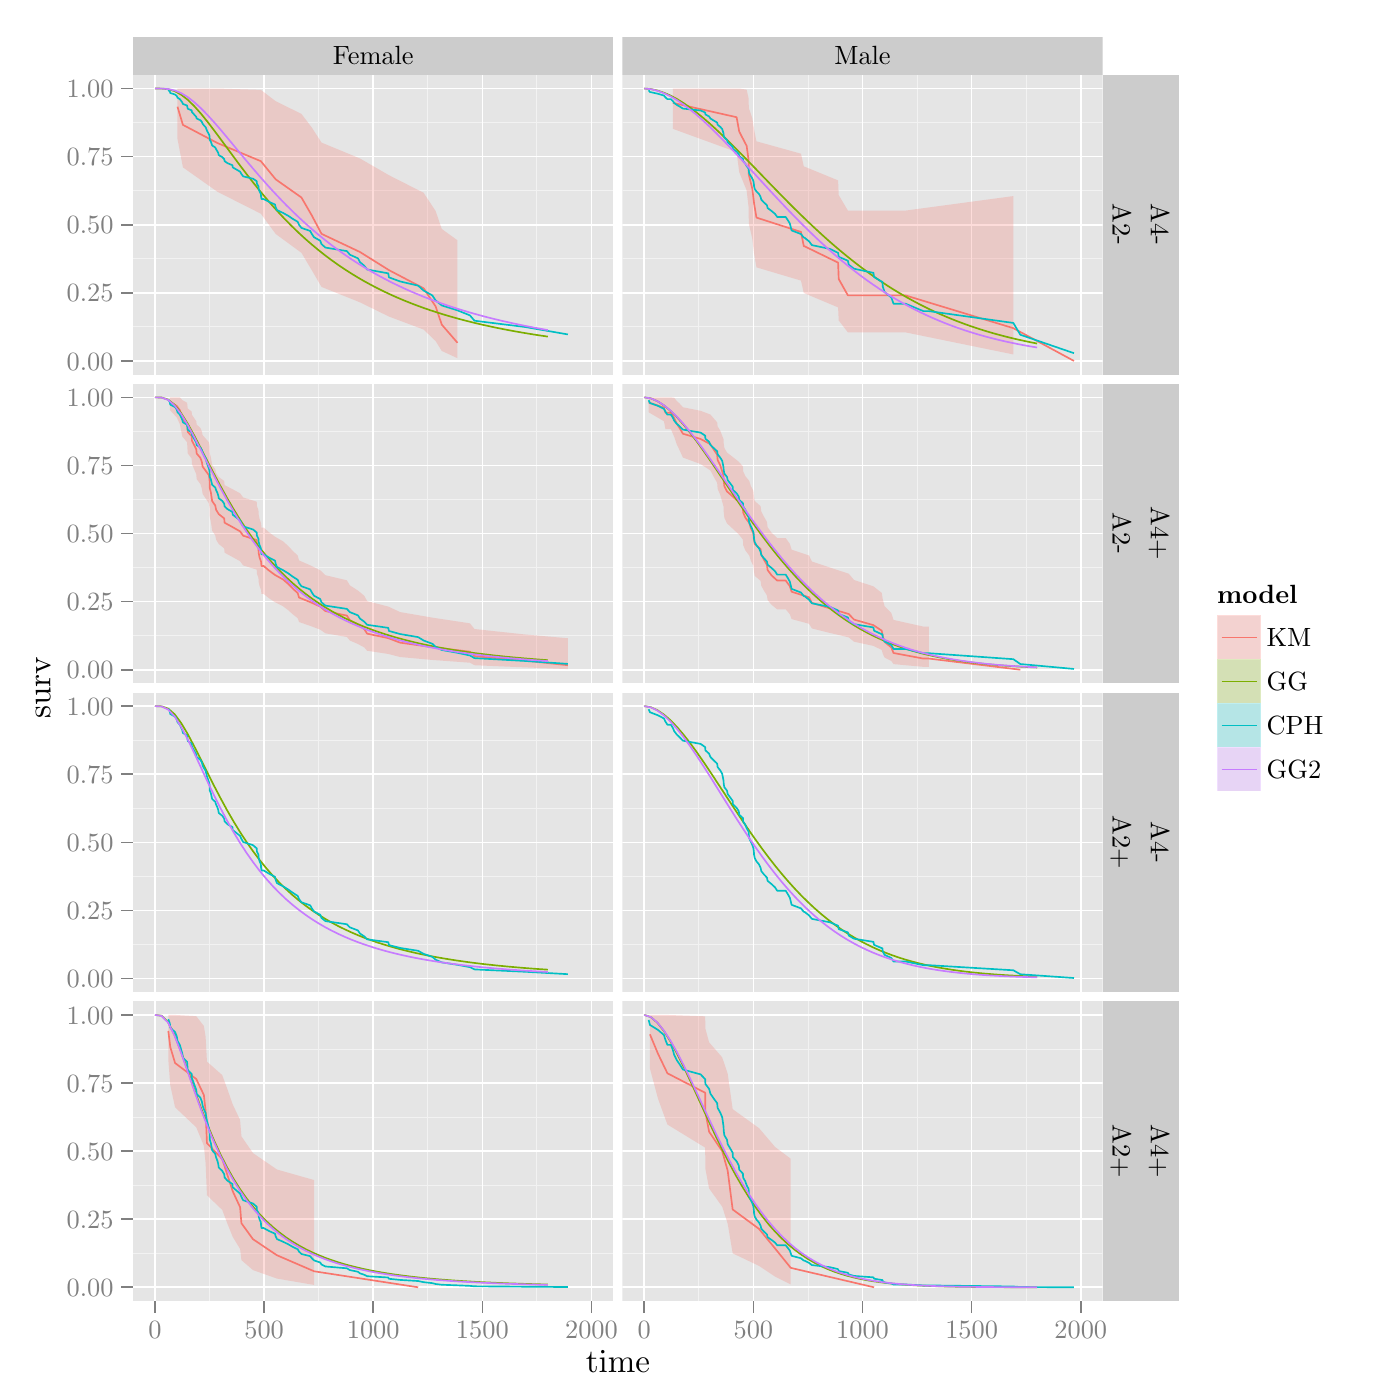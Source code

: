 % Created by tikzDevice version 0.8.1 on 2015-01-26 21:18:08
% !TEX encoding = UTF-8 Unicode
\documentclass[11pt]{memoir}
\nonstopmode

\usepackage{tikz}

\usepackage[active,tightpage,psfixbb]{preview}

\PreviewEnvironment{pgfpicture}

\setlength\PreviewBorder{0pt}

\usepackage{amsmath}
\newcommand{\SweaveOpts}[1]{}  % do not interfere with LaTeX
\newcommand{\SweaveInput}[1]{} % because they are not real TeX commands
\newcommand{\Sexpr}[1]{}       % will only be parsed by R


\usepackage{geometry}
\usepackage{amsmath}
\usepackage{lscape}
\geometry{verbose,tmargin=2.5cm,bmargin=2.5cm,lmargin=2.5cm,rmargin=2.5cm}


\begin{document}

\begin{tikzpicture}[x=1pt,y=1pt]
\definecolor{fillColor}{RGB}{255,255,255}
\path[use as bounding box,fill=fillColor,fill opacity=0.00] (0,0) rectangle (505.89,505.89);
\begin{scope}
\path[clip] (  0.00,  0.00) rectangle (505.89,505.89);
\definecolor{drawColor}{RGB}{255,255,255}
\definecolor{fillColor}{RGB}{255,255,255}

\path[draw=drawColor,line width= 0.6pt,line join=round,line cap=round,fill=fillColor] (  0.00,  0.00) rectangle (505.89,505.89);
\end{scope}
\begin{scope}
\path[clip] ( 48.12,478.81) rectangle (221.61,492.64);
\definecolor{fillColor}{gray}{0.80}

\path[fill=fillColor] ( 48.12,478.81) rectangle (221.61,492.64);
\definecolor{drawColor}{RGB}{0,0,0}

\node[text=drawColor,anchor=base,inner sep=0pt, outer sep=0pt, scale=  0.87] at (134.87,482.43) {Female};
\end{scope}
\begin{scope}
\path[clip] (224.93,478.81) rectangle (398.42,492.64);
\definecolor{fillColor}{gray}{0.80}

\path[fill=fillColor] (224.93,478.81) rectangle (398.42,492.64);
\definecolor{drawColor}{RGB}{0,0,0}

\node[text=drawColor,anchor=base,inner sep=0pt, outer sep=0pt, scale=  0.87] at (311.67,482.43) {Male};
\end{scope}
\begin{scope}
\path[clip] ( 48.12,370.54) rectangle (221.61,478.81);
\definecolor{fillColor}{gray}{0.90}

\path[fill=fillColor] ( 48.12,370.54) rectangle (221.61,478.81);
\definecolor{drawColor}{gray}{0.95}

\path[draw=drawColor,line width= 0.3pt,line join=round] ( 48.12,387.76) --
	(221.61,387.76);

\path[draw=drawColor,line width= 0.3pt,line join=round] ( 48.12,412.37) --
	(221.61,412.37);

\path[draw=drawColor,line width= 0.3pt,line join=round] ( 48.12,436.98) --
	(221.61,436.98);

\path[draw=drawColor,line width= 0.3pt,line join=round] ( 48.12,461.58) --
	(221.61,461.58);

\path[draw=drawColor,line width= 0.3pt,line join=round] ( 75.72,370.54) --
	( 75.72,478.81);

\path[draw=drawColor,line width= 0.3pt,line join=round] (115.15,370.54) --
	(115.15,478.81);

\path[draw=drawColor,line width= 0.3pt,line join=round] (154.58,370.54) --
	(154.58,478.81);

\path[draw=drawColor,line width= 0.3pt,line join=round] (194.01,370.54) --
	(194.01,478.81);
\definecolor{drawColor}{RGB}{255,255,255}

\path[draw=drawColor,line width= 0.6pt,line join=round] ( 48.12,375.46) --
	(221.61,375.46);

\path[draw=drawColor,line width= 0.6pt,line join=round] ( 48.12,400.07) --
	(221.61,400.07);

\path[draw=drawColor,line width= 0.6pt,line join=round] ( 48.12,424.67) --
	(221.61,424.67);

\path[draw=drawColor,line width= 0.6pt,line join=round] ( 48.12,449.28) --
	(221.61,449.28);

\path[draw=drawColor,line width= 0.6pt,line join=round] ( 48.12,473.89) --
	(221.61,473.89);

\path[draw=drawColor,line width= 0.6pt,line join=round] ( 56.01,370.54) --
	( 56.01,478.81);

\path[draw=drawColor,line width= 0.6pt,line join=round] ( 95.44,370.54) --
	( 95.44,478.81);

\path[draw=drawColor,line width= 0.6pt,line join=round] (134.87,370.54) --
	(134.87,478.81);

\path[draw=drawColor,line width= 0.6pt,line join=round] (174.30,370.54) --
	(174.30,478.81);

\path[draw=drawColor,line width= 0.6pt,line join=round] (213.73,370.54) --
	(213.73,478.81);
\definecolor{fillColor}{RGB}{248,118,109}

\path[fill=fillColor,fill opacity=0.25] ( 64.13,455.70) --
	( 66.10,445.41) --
	( 78.56,436.60) --
	( 94.26,428.66) --
	( 99.62,421.34) --
	(108.92,414.53) --
	(112.71,408.16) --
	(116.18,402.20) --
	(130.06,396.64) --
	(140.55,391.50) --
	(153.08,386.80) --
	(157.42,382.62) --
	(159.63,379.07) --
	(165.31,376.45) --
	(165.31,419.05) --
	(159.63,423.15) --
	(157.42,429.62) --
	(153.08,436.21) --
	(140.55,442.57) --
	(130.06,448.63) --
	(116.18,454.36) --
	(112.71,459.74) --
	(108.92,464.73) --
	( 99.62,469.31) --
	( 94.26,473.40) --
	( 78.56,473.89) --
	( 66.10,473.89) --
	( 64.13,473.89) --
	cycle;
\definecolor{drawColor}{RGB}{248,118,109}

\path[draw=drawColor,line width= 0.6pt,line join=round] ( 64.13,467.33) --
	( 66.10,460.76) --
	( 78.56,454.20) --
	( 94.26,447.64) --
	( 99.62,441.08) --
	(108.92,434.52) --
	(112.71,427.96) --
	(116.18,421.39) --
	(130.06,414.83) --
	(140.55,408.27) --
	(153.08,401.71) --
	(157.42,395.15) --
	(159.63,388.58) --
	(165.31,382.02);
\definecolor{drawColor}{RGB}{124,174,0}

\path[draw=drawColor,line width= 0.6pt,line join=round] ( 56.01,473.89) --
	( 58.37,473.87) --
	( 60.74,473.65) --
	( 63.11,472.95) --
	( 65.47,471.67) --
	( 67.84,469.83) --
	( 70.20,467.53) --
	( 72.57,464.87) --
	( 74.93,461.95) --
	( 77.30,458.86) --
	( 79.67,455.68) --
	( 82.03,452.46) --
	( 84.40,449.24) --
	( 86.76,446.06) --
	( 89.13,442.94) --
	( 91.50,439.91) --
	( 93.86,436.97) --
	( 96.23,434.14) --
	( 98.59,431.41) --
	(100.96,428.80) --
	(103.32,426.30) --
	(105.69,423.92) --
	(108.06,421.64) --
	(110.42,419.48) --
	(112.79,417.42) --
	(115.15,415.46) --
	(117.52,413.59) --
	(119.88,411.82) --
	(122.25,410.14) --
	(124.62,408.54) --
	(126.98,407.03) --
	(129.35,405.59) --
	(131.71,404.22) --
	(134.08,402.93) --
	(136.44,401.69) --
	(138.81,400.53) --
	(141.18,399.41) --
	(143.54,398.36) --
	(145.91,397.36) --
	(148.27,396.41) --
	(150.64,395.50) --
	(153.01,394.64) --
	(155.37,393.82) --
	(157.74,393.05) --
	(160.10,392.30) --
	(162.47,391.60) --
	(164.83,390.93) --
	(167.20,390.29) --
	(169.57,389.68) --
	(171.93,389.10) --
	(174.30,388.55) --
	(176.66,388.03) --
	(179.03,387.52) --
	(181.39,387.04) --
	(183.76,386.59) --
	(186.13,386.15) --
	(188.49,385.74) --
	(190.86,385.34) --
	(193.22,384.96) --
	(195.59,384.60) --
	(197.96,384.25);
\definecolor{drawColor}{RGB}{0,191,196}

\path[draw=drawColor,line width= 0.6pt,line join=round] ( 60.82,473.36) --
	( 61.37,472.82) --
	( 61.53,472.28) --
	( 63.26,471.73) --
	( 63.89,471.17) --
	( 64.13,470.60) --
	( 65.00,470.03) --
	( 65.87,468.89) --
	( 66.10,468.32) --
	( 67.60,467.75) --
	( 67.84,466.59) --
	( 69.26,466.01) --
	( 69.34,465.43) --
	( 70.91,463.65) --
	( 71.07,463.05) --
	( 72.41,462.44) --
	( 72.96,461.83) --
	( 73.20,461.21) --
	( 73.67,460.59) --
	( 74.30,459.96) --
	( 74.78,458.68) --
	( 75.49,457.36) --
	( 75.72,456.69) --
	( 75.80,455.35) --
	( 76.20,454.67) --
	( 76.43,453.99) --
	( 76.67,453.30) --
	( 77.77,452.61) --
	( 78.09,451.92) --
	( 78.56,451.22) --
	( 78.88,450.53) --
	( 79.04,449.83) --
	( 80.30,449.12) --
	( 81.01,448.40) --
	( 81.16,447.66) --
	( 82.19,446.93) --
	( 84.00,446.17) --
	( 84.08,445.42) --
	( 86.76,443.84) --
	( 87.24,443.01) --
	( 87.87,442.16) --
	( 91.42,441.30) --
	( 92.76,440.41) --
	( 92.84,439.51) --
	( 93.39,438.60) --
	( 93.47,437.69) --
	( 93.78,436.76) --
	( 94.26,435.82) --
	( 94.33,434.89) --
	( 94.49,433.95) --
	( 95.28,433.95) --
	( 97.17,432.97) --
	( 99.38,431.98) --
	( 99.62,430.97) --
	(100.09,429.97) --
	(102.30,428.93) --
	(104.19,427.88) --
	(105.77,426.81) --
	(107.58,425.74) --
	(108.06,424.65) --
	(108.92,423.53) --
	(112.08,422.43) --
	(112.71,421.28) --
	(113.50,420.14) --
	(115.71,418.92) --
	(116.18,417.67) --
	(117.60,416.42) --
	(125.33,415.15) --
	(126.43,413.85) --
	(129.35,412.53) --
	(130.06,411.19) --
	(131.63,409.85) --
	(132.66,408.50) --
	(140.31,407.11) --
	(140.55,405.66) --
	(144.57,404.19) --
	(151.11,402.66) --
	(153.08,400.89) --
	(156.24,399.13) --
	(157.42,397.31) --
	(159.63,395.51) --
	(165.31,393.74) --
	(169.80,391.93) --
	(171.46,389.99) --
	(189.91,387.70) --
	(205.21,385.04);
\definecolor{drawColor}{RGB}{199,124,255}

\path[draw=drawColor,line width= 0.6pt,line join=round] ( 56.01,473.89) --
	( 58.37,473.88) --
	( 60.74,473.71) --
	( 63.11,473.19) --
	( 65.47,472.22) --
	( 67.84,470.79) --
	( 70.20,468.96) --
	( 72.57,466.80) --
	( 74.93,464.39) --
	( 77.30,461.79) --
	( 79.67,459.06) --
	( 82.03,456.24) --
	( 84.40,453.39) --
	( 86.76,450.53) --
	( 89.13,447.69) --
	( 91.50,444.89) --
	( 93.86,442.14) --
	( 96.23,439.46) --
	( 98.59,436.85) --
	(100.96,434.33) --
	(103.32,431.89) --
	(105.69,429.54) --
	(108.06,427.27) --
	(110.42,425.10) --
	(112.79,423.01) --
	(115.15,421.01) --
	(117.52,419.10) --
	(119.88,417.26) --
	(122.25,415.51) --
	(124.62,413.83) --
	(126.98,412.22) --
	(129.35,410.69) --
	(131.71,409.23) --
	(134.08,407.83) --
	(136.44,406.50) --
	(138.81,405.22) --
	(141.18,404.00) --
	(143.54,402.84) --
	(145.91,401.73) --
	(148.27,400.67) --
	(150.64,399.66) --
	(153.01,398.69) --
	(155.37,397.77) --
	(157.74,396.89) --
	(160.10,396.05) --
	(162.47,395.24) --
	(164.83,394.47) --
	(167.20,393.74) --
	(169.57,393.03) --
	(171.93,392.36) --
	(174.30,391.71) --
	(176.66,391.10) --
	(179.03,390.51) --
	(181.39,389.95) --
	(183.76,389.41) --
	(186.13,388.89) --
	(188.49,388.39) --
	(190.86,387.92) --
	(193.22,387.47) --
	(195.59,387.03) --
	(197.96,386.61);
\end{scope}
\begin{scope}
\path[clip] ( 48.12,258.96) rectangle (221.61,367.23);
\definecolor{fillColor}{gray}{0.90}

\path[fill=fillColor] ( 48.12,258.96) rectangle (221.61,367.23);
\definecolor{drawColor}{gray}{0.95}

\path[draw=drawColor,line width= 0.3pt,line join=round] ( 48.12,276.18) --
	(221.61,276.18);

\path[draw=drawColor,line width= 0.3pt,line join=round] ( 48.12,300.79) --
	(221.61,300.79);

\path[draw=drawColor,line width= 0.3pt,line join=round] ( 48.12,325.40) --
	(221.61,325.40);

\path[draw=drawColor,line width= 0.3pt,line join=round] ( 48.12,350.00) --
	(221.61,350.00);

\path[draw=drawColor,line width= 0.3pt,line join=round] ( 75.72,258.96) --
	( 75.72,367.23);

\path[draw=drawColor,line width= 0.3pt,line join=round] (115.15,258.96) --
	(115.15,367.23);

\path[draw=drawColor,line width= 0.3pt,line join=round] (154.58,258.96) --
	(154.58,367.23);

\path[draw=drawColor,line width= 0.3pt,line join=round] (194.01,258.96) --
	(194.01,367.23);
\definecolor{drawColor}{RGB}{255,255,255}

\path[draw=drawColor,line width= 0.6pt,line join=round] ( 48.12,263.88) --
	(221.61,263.88);

\path[draw=drawColor,line width= 0.6pt,line join=round] ( 48.12,288.49) --
	(221.61,288.49);

\path[draw=drawColor,line width= 0.6pt,line join=round] ( 48.12,313.09) --
	(221.61,313.09);

\path[draw=drawColor,line width= 0.6pt,line join=round] ( 48.12,337.70) --
	(221.61,337.70);

\path[draw=drawColor,line width= 0.6pt,line join=round] ( 48.12,362.31) --
	(221.61,362.31);

\path[draw=drawColor,line width= 0.6pt,line join=round] ( 56.01,258.96) --
	( 56.01,367.23);

\path[draw=drawColor,line width= 0.6pt,line join=round] ( 95.44,258.96) --
	( 95.44,367.23);

\path[draw=drawColor,line width= 0.6pt,line join=round] (134.87,258.96) --
	(134.87,367.23);

\path[draw=drawColor,line width= 0.6pt,line join=round] (174.30,258.96) --
	(174.30,367.23);

\path[draw=drawColor,line width= 0.6pt,line join=round] (213.73,258.96) --
	(213.73,367.23);
\definecolor{fillColor}{RGB}{248,118,109}

\path[fill=fillColor,fill opacity=0.25] ( 61.37,357.75) --
	( 63.89,355.01) --
	( 65.00,352.58) --
	( 65.87,348.16) --
	( 67.60,346.08) --
	( 67.84,342.08) --
	( 69.26,340.16) --
	( 69.34,338.26) --
	( 70.91,334.56) --
	( 71.07,332.75) --
	( 72.41,330.97) --
	( 72.96,329.20) --
	( 73.20,327.46) --
	( 75.49,324.02) --
	( 75.72,322.33) --
	( 75.80,318.98) --
	( 76.20,317.34) --
	( 76.43,315.70) --
	( 76.67,314.08) --
	( 77.77,312.47) --
	( 78.09,310.88) --
	( 79.04,309.30) --
	( 81.01,307.73) --
	( 81.16,306.17) --
	( 84.00,304.62) --
	( 86.76,303.09) --
	( 87.87,301.57) --
	( 92.76,300.06) --
	( 92.84,298.56) --
	( 93.39,297.07) --
	( 93.47,295.60) --
	( 93.78,294.14) --
	( 94.33,292.69) --
	( 94.49,291.25) --
	( 95.28,291.25) --
	( 97.17,289.75) --
	( 99.38,288.27) --
	(102.30,286.80) --
	(104.19,285.35) --
	(105.77,283.92) --
	(107.58,282.50) --
	(108.06,281.11) --
	(112.08,279.73) --
	(115.71,278.37) --
	(117.60,277.03) --
	(125.33,275.72) --
	(126.43,274.43) --
	(129.35,273.17) --
	(131.63,271.94) --
	(132.66,270.74) --
	(140.31,269.58) --
	(144.57,268.47) --
	(156.24,267.41) --
	(169.80,266.42) --
	(171.46,265.51) --
	(189.91,264.72) --
	(205.21,264.11) --
	(205.21,275.25) --
	(189.91,276.60) --
	(171.46,278.59) --
	(169.80,280.65) --
	(156.24,282.70) --
	(144.57,284.72) --
	(140.31,286.71) --
	(132.66,288.67) --
	(131.63,290.59) --
	(129.35,292.49) --
	(126.43,294.36) --
	(125.33,296.20) --
	(117.60,298.03) --
	(115.71,299.83) --
	(112.08,301.61) --
	(108.06,303.38) --
	(107.58,305.12) --
	(105.77,306.85) --
	(104.19,308.56) --
	(102.30,310.26) --
	( 99.38,311.94) --
	( 97.17,313.60) --
	( 95.28,315.25) --
	( 94.49,315.25) --
	( 94.33,316.84) --
	( 93.78,318.42) --
	( 93.47,319.98) --
	( 93.39,321.53) --
	( 92.84,323.08) --
	( 92.76,324.61) --
	( 87.87,326.12) --
	( 86.76,327.63) --
	( 84.00,329.12) --
	( 81.16,330.61) --
	( 81.01,332.08) --
	( 79.04,333.53) --
	( 78.09,334.98) --
	( 77.77,336.41) --
	( 76.67,337.83) --
	( 76.43,339.24) --
	( 76.20,340.64) --
	( 75.80,342.02) --
	( 75.72,344.73) --
	( 75.49,346.07) --
	( 73.20,348.69) --
	( 72.96,349.97) --
	( 72.41,351.24) --
	( 71.07,352.48) --
	( 70.91,353.70) --
	( 69.34,356.06) --
	( 69.26,357.19) --
	( 67.84,358.29) --
	( 67.60,360.36) --
	( 65.87,361.31) --
	( 65.00,362.31) --
	( 63.89,362.31) --
	( 61.37,362.31) --
	cycle;
\definecolor{drawColor}{RGB}{248,118,109}

\path[draw=drawColor,line width= 0.6pt,line join=round] ( 61.37,360.74) --
	( 63.89,359.18) --
	( 65.00,357.62) --
	( 65.87,354.49) --
	( 67.60,352.93) --
	( 67.84,349.81) --
	( 69.26,348.25) --
	( 69.34,346.68) --
	( 70.91,343.56) --
	( 71.07,342.00) --
	( 72.41,340.43) --
	( 72.96,338.87) --
	( 73.20,337.31) --
	( 75.49,334.18) --
	( 75.72,332.62) --
	( 75.80,329.50) --
	( 76.20,327.94) --
	( 76.43,326.37) --
	( 76.67,324.81) --
	( 77.77,323.25) --
	( 78.09,321.69) --
	( 79.04,320.12) --
	( 81.01,318.56) --
	( 81.16,317.00) --
	( 84.00,315.44) --
	( 86.76,313.87) --
	( 87.87,312.31) --
	( 92.76,310.75) --
	( 92.84,309.19) --
	( 93.39,307.63) --
	( 93.47,306.06) --
	( 93.78,304.50) --
	( 94.33,302.94) --
	( 94.49,301.38) --
	( 95.28,301.38) --
	( 97.17,299.75) --
	( 99.38,298.12) --
	(102.30,296.49) --
	(104.19,294.85) --
	(105.77,293.22) --
	(107.58,291.59) --
	(108.06,289.96) --
	(112.08,288.33) --
	(115.71,286.70) --
	(117.60,285.07) --
	(125.33,283.44) --
	(126.43,281.81) --
	(129.35,280.18) --
	(131.63,278.55) --
	(132.66,276.92) --
	(140.31,275.29) --
	(144.57,273.66) --
	(156.24,272.03) --
	(169.80,270.40) --
	(171.46,268.77) --
	(189.91,267.14) --
	(205.21,265.51);
\definecolor{drawColor}{RGB}{124,174,0}

\path[draw=drawColor,line width= 0.6pt,line join=round] ( 56.01,362.31) --
	( 58.37,362.24) --
	( 60.74,361.49) --
	( 63.11,359.58) --
	( 65.47,356.57) --
	( 67.84,352.77) --
	( 70.20,348.48) --
	( 72.57,343.92) --
	( 74.93,339.29) --
	( 77.30,334.71) --
	( 79.67,330.25) --
	( 82.03,325.97) --
	( 84.40,321.90) --
	( 86.76,318.06) --
	( 89.13,314.46) --
	( 91.50,311.09) --
	( 93.86,307.94) --
	( 96.23,305.00) --
	( 98.59,302.28) --
	(100.96,299.74) --
	(103.32,297.39) --
	(105.69,295.21) --
	(108.06,293.18) --
	(110.42,291.30) --
	(112.79,289.55) --
	(115.15,287.93) --
	(117.52,286.43) --
	(119.88,285.03) --
	(122.25,283.73) --
	(124.62,282.52) --
	(126.98,281.40) --
	(129.35,280.35) --
	(131.71,279.37) --
	(134.08,278.46) --
	(136.44,277.62) --
	(138.81,276.83) --
	(141.18,276.09) --
	(143.54,275.40) --
	(145.91,274.75) --
	(148.27,274.15) --
	(150.64,273.58) --
	(153.01,273.05) --
	(155.37,272.56) --
	(157.74,272.09) --
	(160.10,271.66) --
	(162.47,271.25) --
	(164.83,270.86) --
	(167.20,270.50) --
	(169.57,270.16) --
	(171.93,269.84) --
	(174.30,269.54) --
	(176.66,269.26) --
	(179.03,268.99) --
	(181.39,268.74) --
	(183.76,268.50) --
	(186.13,268.28) --
	(188.49,268.07) --
	(190.86,267.87) --
	(193.22,267.68) --
	(195.59,267.50) --
	(197.96,267.33);
\definecolor{drawColor}{RGB}{0,191,196}

\path[draw=drawColor,line width= 0.6pt,line join=round] ( 60.82,361.43) --
	( 61.37,360.55) --
	( 61.53,359.67) --
	( 63.26,358.77) --
	( 63.89,357.85) --
	( 64.13,356.94) --
	( 65.00,356.03) --
	( 65.87,354.20) --
	( 66.10,353.29) --
	( 67.60,352.38) --
	( 67.84,350.56) --
	( 69.26,349.65) --
	( 69.34,348.74) --
	( 70.91,345.99) --
	( 71.07,345.06) --
	( 72.41,344.14) --
	( 72.96,343.21) --
	( 73.20,342.28) --
	( 73.67,341.35) --
	( 74.30,340.41) --
	( 74.78,338.50) --
	( 75.49,336.55) --
	( 75.72,335.58) --
	( 75.80,333.63) --
	( 76.20,332.65) --
	( 76.43,331.68) --
	( 76.67,330.70) --
	( 77.77,329.73) --
	( 78.09,328.76) --
	( 78.56,327.79) --
	( 78.88,326.82) --
	( 79.04,325.85) --
	( 80.30,324.89) --
	( 81.01,323.90) --
	( 81.16,322.91) --
	( 82.19,321.92) --
	( 84.00,320.91) --
	( 84.08,319.91) --
	( 86.76,317.84) --
	( 87.24,316.77) --
	( 87.87,315.67) --
	( 91.42,314.57) --
	( 92.76,313.44) --
	( 92.84,312.32) --
	( 93.39,311.19) --
	( 93.47,310.07) --
	( 93.78,308.93) --
	( 94.26,307.80) --
	( 94.33,306.69) --
	( 94.49,305.57) --
	( 95.28,305.57) --
	( 97.17,304.43) --
	( 99.38,303.28) --
	( 99.62,302.14) --
	(100.09,301.00) --
	(102.30,299.84) --
	(104.19,298.68) --
	(105.77,297.52) --
	(107.58,296.37) --
	(108.06,295.21) --
	(108.92,294.05) --
	(112.08,292.91) --
	(112.71,291.75) --
	(113.50,290.61) --
	(115.71,289.42) --
	(116.18,288.22) --
	(117.60,287.04) --
	(125.33,285.87) --
	(126.43,284.69) --
	(129.35,283.53) --
	(130.06,282.37) --
	(131.63,281.24) --
	(132.66,280.12) --
	(140.31,279.01) --
	(140.55,277.89) --
	(144.57,276.78) --
	(151.11,275.66) --
	(153.08,274.43) --
	(156.24,273.25) --
	(157.42,272.09) --
	(159.63,271.01) --
	(165.31,270.00) --
	(169.80,269.03) --
	(171.46,268.07) --
	(189.91,267.04) --
	(205.21,265.99);
\definecolor{drawColor}{RGB}{199,124,255}

\path[draw=drawColor,line width= 0.6pt,line join=round] ( 56.01,362.31) --
	( 58.37,362.22) --
	( 60.74,361.39) --
	( 63.11,359.34) --
	( 65.47,356.22) --
	( 67.84,352.32) --
	( 70.20,347.94) --
	( 72.57,343.32) --
	( 74.93,338.64) --
	( 77.30,334.01) --
	( 79.67,329.51) --
	( 82.03,325.21) --
	( 84.40,321.12) --
	( 86.76,317.26) --
	( 89.13,313.64) --
	( 91.50,310.26) --
	( 93.86,307.11) --
	( 96.23,304.17) --
	( 98.59,301.44) --
	(100.96,298.91) --
	(103.32,296.56) --
	(105.69,294.38) --
	(108.06,292.36) --
	(110.42,290.49) --
	(112.79,288.76) --
	(115.15,287.15) --
	(117.52,285.65) --
	(119.88,284.27) --
	(122.25,282.98) --
	(124.62,281.78) --
	(126.98,280.67) --
	(129.35,279.64) --
	(131.71,278.68) --
	(134.08,277.79) --
	(136.44,276.95) --
	(138.81,276.18) --
	(141.18,275.45) --
	(143.54,274.78) --
	(145.91,274.15) --
	(148.27,273.56) --
	(150.64,273.01) --
	(153.01,272.49) --
	(155.37,272.01) --
	(157.74,271.56) --
	(160.10,271.14) --
	(162.47,270.74) --
	(164.83,270.37) --
	(167.20,270.03) --
	(169.57,269.70) --
	(171.93,269.39) --
	(174.30,269.10) --
	(176.66,268.83) --
	(179.03,268.58) --
	(181.39,268.34) --
	(183.76,268.11) --
	(186.13,267.90) --
	(188.49,267.70) --
	(190.86,267.51) --
	(193.22,267.33) --
	(195.59,267.16) --
	(197.96,267.00);
\end{scope}
\begin{scope}
\path[clip] ( 48.12,147.38) rectangle (221.61,255.65);
\definecolor{fillColor}{gray}{0.90}

\path[fill=fillColor] ( 48.12,147.38) rectangle (221.61,255.65);
\definecolor{drawColor}{gray}{0.95}

\path[draw=drawColor,line width= 0.3pt,line join=round] ( 48.12,164.60) --
	(221.61,164.60);

\path[draw=drawColor,line width= 0.3pt,line join=round] ( 48.12,189.21) --
	(221.61,189.21);

\path[draw=drawColor,line width= 0.3pt,line join=round] ( 48.12,213.82) --
	(221.61,213.82);

\path[draw=drawColor,line width= 0.3pt,line join=round] ( 48.12,238.42) --
	(221.61,238.42);

\path[draw=drawColor,line width= 0.3pt,line join=round] ( 75.72,147.38) --
	( 75.72,255.65);

\path[draw=drawColor,line width= 0.3pt,line join=round] (115.15,147.38) --
	(115.15,255.65);

\path[draw=drawColor,line width= 0.3pt,line join=round] (154.58,147.38) --
	(154.58,255.65);

\path[draw=drawColor,line width= 0.3pt,line join=round] (194.01,147.38) --
	(194.01,255.65);
\definecolor{drawColor}{RGB}{255,255,255}

\path[draw=drawColor,line width= 0.6pt,line join=round] ( 48.12,152.30) --
	(221.61,152.30);

\path[draw=drawColor,line width= 0.6pt,line join=round] ( 48.12,176.91) --
	(221.61,176.91);

\path[draw=drawColor,line width= 0.6pt,line join=round] ( 48.12,201.51) --
	(221.61,201.51);

\path[draw=drawColor,line width= 0.6pt,line join=round] ( 48.12,226.12) --
	(221.61,226.12);

\path[draw=drawColor,line width= 0.6pt,line join=round] ( 48.12,250.73) --
	(221.61,250.73);

\path[draw=drawColor,line width= 0.6pt,line join=round] ( 56.01,147.38) --
	( 56.01,255.65);

\path[draw=drawColor,line width= 0.6pt,line join=round] ( 95.44,147.38) --
	( 95.44,255.65);

\path[draw=drawColor,line width= 0.6pt,line join=round] (134.87,147.38) --
	(134.87,255.65);

\path[draw=drawColor,line width= 0.6pt,line join=round] (174.30,147.38) --
	(174.30,255.65);

\path[draw=drawColor,line width= 0.6pt,line join=round] (213.73,147.38) --
	(213.73,255.65);
\definecolor{drawColor}{RGB}{124,174,0}

\path[draw=drawColor,line width= 0.6pt,line join=round] ( 56.01,250.73) --
	( 58.37,250.65) --
	( 60.74,249.84) --
	( 63.11,247.79) --
	( 65.47,244.61) --
	( 67.84,240.64) --
	( 70.20,236.17) --
	( 72.57,231.47) --
	( 74.93,226.72) --
	( 77.30,222.03) --
	( 79.67,217.50) --
	( 82.03,213.16) --
	( 84.40,209.06) --
	( 86.76,205.20) --
	( 89.13,201.58) --
	( 91.50,198.21) --
	( 93.86,195.07) --
	( 96.23,192.15) --
	( 98.59,189.45) --
	(100.96,186.94) --
	(103.32,184.62) --
	(105.69,182.46) --
	(108.06,180.47) --
	(110.42,178.63) --
	(112.79,176.91) --
	(115.15,175.33) --
	(117.52,173.86) --
	(119.88,172.50) --
	(122.25,171.23) --
	(124.62,170.06) --
	(126.98,168.97) --
	(129.35,167.95) --
	(131.71,167.01) --
	(134.08,166.13) --
	(136.44,165.31) --
	(138.81,164.55) --
	(141.18,163.84) --
	(143.54,163.17) --
	(145.91,162.55) --
	(148.27,161.98) --
	(150.64,161.43) --
	(153.01,160.93) --
	(155.37,160.45) --
	(157.74,160.01) --
	(160.10,159.60) --
	(162.47,159.21) --
	(164.83,158.84) --
	(167.20,158.50) --
	(169.57,158.17) --
	(171.93,157.87) --
	(174.30,157.58) --
	(176.66,157.32) --
	(179.03,157.06) --
	(181.39,156.83) --
	(183.76,156.60) --
	(186.13,156.39) --
	(188.49,156.19) --
	(190.86,156.00) --
	(193.22,155.82) --
	(195.59,155.66) --
	(197.96,155.50);
\definecolor{drawColor}{RGB}{0,191,196}

\path[draw=drawColor,line width= 0.6pt,line join=round] ( 60.82,249.78) --
	( 61.37,248.84) --
	( 61.53,247.89) --
	( 63.26,246.92) --
	( 63.89,245.94) --
	( 64.13,244.96) --
	( 65.00,243.98) --
	( 65.87,242.03) --
	( 66.10,241.06) --
	( 67.60,240.08) --
	( 67.84,238.15) --
	( 69.26,237.18) --
	( 69.34,236.21) --
	( 70.91,233.28) --
	( 71.07,232.30) --
	( 72.41,231.32) --
	( 72.96,230.34) --
	( 73.20,229.36) --
	( 73.67,228.37) --
	( 74.30,227.37) --
	( 74.78,225.36) --
	( 75.49,223.31) --
	( 75.72,222.29) --
	( 75.80,220.24) --
	( 76.20,219.22) --
	( 76.43,218.20) --
	( 76.67,217.18) --
	( 77.77,216.17) --
	( 78.09,215.15) --
	( 78.56,214.14) --
	( 78.88,213.13) --
	( 79.04,212.13) --
	( 80.30,211.13) --
	( 81.01,210.10) --
	( 81.16,209.07) --
	( 82.19,208.05) --
	( 84.00,207.01) --
	( 84.08,205.97) --
	( 86.76,203.84) --
	( 87.24,202.74) --
	( 87.87,201.62) --
	( 91.42,200.49) --
	( 92.76,199.34) --
	( 92.84,198.20) --
	( 93.39,197.04) --
	( 93.47,195.90) --
	( 93.78,194.75) --
	( 94.26,193.60) --
	( 94.33,192.48) --
	( 94.49,191.35) --
	( 95.28,191.35) --
	( 97.17,190.20) --
	( 99.38,189.04) --
	( 99.62,187.90) --
	(100.09,186.76) --
	(102.30,185.60) --
	(104.19,184.45) --
	(105.77,183.30) --
	(107.58,182.15) --
	(108.06,181.01) --
	(108.92,179.87) --
	(112.08,178.75) --
	(112.71,177.62) --
	(113.50,176.50) --
	(115.71,175.35) --
	(116.18,174.18) --
	(117.60,173.04) --
	(125.33,171.91) --
	(126.43,170.79) --
	(129.35,169.67) --
	(130.06,168.58) --
	(131.63,167.51) --
	(132.66,166.46) --
	(140.31,165.42) --
	(140.55,164.38) --
	(144.57,163.35) --
	(151.11,162.32) --
	(153.08,161.20) --
	(156.24,160.13) --
	(157.42,159.09) --
	(159.63,158.13) --
	(165.31,157.25) --
	(169.80,156.41) --
	(171.46,155.59) --
	(189.91,154.73) --
	(205.21,153.87);
\definecolor{drawColor}{RGB}{199,124,255}

\path[draw=drawColor,line width= 0.6pt,line join=round] ( 56.01,250.73) --
	( 58.37,250.61) --
	( 60.74,249.51) --
	( 63.11,246.98) --
	( 65.47,243.24) --
	( 67.84,238.72) --
	( 70.20,233.76) --
	( 72.57,228.64) --
	( 74.93,223.55) --
	( 77.30,218.60) --
	( 79.67,213.86) --
	( 82.03,209.38) --
	( 84.40,205.19) --
	( 86.76,201.27) --
	( 89.13,197.64) --
	( 91.50,194.28) --
	( 93.86,191.17) --
	( 96.23,188.31) --
	( 98.59,185.67) --
	(100.96,183.24) --
	(103.32,181.00) --
	(105.69,178.94) --
	(108.06,177.05) --
	(110.42,175.30) --
	(112.79,173.69) --
	(115.15,172.21) --
	(117.52,170.84) --
	(119.88,169.58) --
	(122.25,168.42) --
	(124.62,167.34) --
	(126.98,166.35) --
	(129.35,165.43) --
	(131.71,164.58) --
	(134.08,163.79) --
	(136.44,163.06) --
	(138.81,162.38) --
	(141.18,161.75) --
	(143.54,161.17) --
	(145.91,160.63) --
	(148.27,160.12) --
	(150.64,159.65) --
	(153.01,159.21) --
	(155.37,158.80) --
	(157.74,158.42) --
	(160.10,158.07) --
	(162.47,157.74) --
	(164.83,157.43) --
	(167.20,157.14) --
	(169.57,156.87) --
	(171.93,156.61) --
	(174.30,156.37) --
	(176.66,156.15) --
	(179.03,155.94) --
	(181.39,155.75) --
	(183.76,155.56) --
	(186.13,155.39) --
	(188.49,155.23) --
	(190.86,155.08) --
	(193.22,154.93) --
	(195.59,154.80) --
	(197.96,154.67);
\end{scope}
\begin{scope}
\path[clip] ( 48.12, 35.80) rectangle (221.61,144.07);
\definecolor{fillColor}{gray}{0.90}

\path[fill=fillColor] ( 48.12, 35.80) rectangle (221.61,144.07);
\definecolor{drawColor}{gray}{0.95}

\path[draw=drawColor,line width= 0.3pt,line join=round] ( 48.12, 53.02) --
	(221.61, 53.02);

\path[draw=drawColor,line width= 0.3pt,line join=round] ( 48.12, 77.63) --
	(221.61, 77.63);

\path[draw=drawColor,line width= 0.3pt,line join=round] ( 48.12,102.23) --
	(221.61,102.23);

\path[draw=drawColor,line width= 0.3pt,line join=round] ( 48.12,126.84) --
	(221.61,126.84);

\path[draw=drawColor,line width= 0.3pt,line join=round] ( 75.72, 35.80) --
	( 75.72,144.07);

\path[draw=drawColor,line width= 0.3pt,line join=round] (115.15, 35.80) --
	(115.15,144.07);

\path[draw=drawColor,line width= 0.3pt,line join=round] (154.58, 35.80) --
	(154.58,144.07);

\path[draw=drawColor,line width= 0.3pt,line join=round] (194.01, 35.80) --
	(194.01,144.07);
\definecolor{drawColor}{RGB}{255,255,255}

\path[draw=drawColor,line width= 0.6pt,line join=round] ( 48.12, 40.72) --
	(221.61, 40.72);

\path[draw=drawColor,line width= 0.6pt,line join=round] ( 48.12, 65.32) --
	(221.61, 65.32);

\path[draw=drawColor,line width= 0.6pt,line join=round] ( 48.12, 89.93) --
	(221.61, 89.93);

\path[draw=drawColor,line width= 0.6pt,line join=round] ( 48.12,114.54) --
	(221.61,114.54);

\path[draw=drawColor,line width= 0.6pt,line join=round] ( 48.12,139.14) --
	(221.61,139.14);

\path[draw=drawColor,line width= 0.6pt,line join=round] ( 56.01, 35.80) --
	( 56.01,144.07);

\path[draw=drawColor,line width= 0.6pt,line join=round] ( 95.44, 35.80) --
	( 95.44,144.07);

\path[draw=drawColor,line width= 0.6pt,line join=round] (134.87, 35.80) --
	(134.87,144.07);

\path[draw=drawColor,line width= 0.6pt,line join=round] (174.30, 35.80) --
	(174.30,144.07);

\path[draw=drawColor,line width= 0.6pt,line join=round] (213.73, 35.80) --
	(213.73,144.07);
\definecolor{fillColor}{RGB}{248,118,109}

\path[fill=fillColor,fill opacity=0.25] ( 60.82,122.97) --
	( 61.53,113.73) --
	( 63.26,105.76) --
	( 70.91, 98.54) --
	( 73.67, 91.84) --
	( 74.30, 85.55) --
	( 74.78, 74.00) --
	( 80.30, 68.69) --
	( 82.19, 63.68) --
	( 84.08, 58.97) --
	( 86.76, 54.58) --
	( 87.24, 50.55) --
	( 91.42, 46.94) --
	(100.09, 43.87) --
	(113.50, 41.58) --
	(113.50, 79.48) --
	(100.09, 83.28) --
	( 91.42, 89.22) --
	( 87.24, 95.28) --
	( 86.76,101.18) --
	( 84.08,106.84) --
	( 82.19,112.25) --
	( 80.30,117.40) --
	( 74.78,122.29) --
	( 74.30,131.19) --
	( 73.67,135.15) --
	( 70.91,138.69) --
	( 63.26,139.14) --
	( 61.53,139.14) --
	( 60.82,139.14) --
	cycle;
\definecolor{drawColor}{RGB}{248,118,109}

\path[draw=drawColor,line width= 0.6pt,line join=round] ( 60.82,133.35) --
	( 61.53,127.56) --
	( 63.26,121.77) --
	( 70.91,115.99) --
	( 73.67,110.20) --
	( 74.30,104.41) --
	( 74.78, 92.83) --
	( 80.30, 87.04) --
	( 82.19, 81.25) --
	( 84.08, 75.46) --
	( 86.76, 69.67) --
	( 87.24, 63.88) --
	( 91.42, 58.09) --
	(100.09, 52.30) --
	(113.50, 46.51) --
	(151.11, 40.72);
\definecolor{drawColor}{RGB}{124,174,0}

\path[draw=drawColor,line width= 0.6pt,line join=round] ( 56.01,139.14) --
	( 58.37,138.86) --
	( 60.74,136.54) --
	( 63.11,131.87) --
	( 65.47,125.76) --
	( 67.84,119.03) --
	( 70.20,112.23) --
	( 72.57,105.68) --
	( 74.93, 99.54) --
	( 77.30, 93.89) --
	( 79.67, 88.75) --
	( 82.03, 84.10) --
	( 84.40, 79.92) --
	( 86.76, 76.16) --
	( 89.13, 72.79) --
	( 91.50, 69.78) --
	( 93.86, 67.08) --
	( 96.23, 64.66) --
	( 98.59, 62.49) --
	(100.96, 60.54) --
	(103.32, 58.79) --
	(105.69, 57.21) --
	(108.06, 55.80) --
	(110.42, 54.52) --
	(112.79, 53.36) --
	(115.15, 52.32) --
	(117.52, 51.37) --
	(119.88, 50.52) --
	(122.25, 49.74) --
	(124.62, 49.03) --
	(126.98, 48.39) --
	(129.35, 47.81) --
	(131.71, 47.27) --
	(134.08, 46.78) --
	(136.44, 46.34) --
	(138.81, 45.93) --
	(141.18, 45.55) --
	(143.54, 45.21) --
	(145.91, 44.90) --
	(148.27, 44.61) --
	(150.64, 44.34) --
	(153.01, 44.09) --
	(155.37, 43.87) --
	(157.74, 43.66) --
	(160.10, 43.47) --
	(162.47, 43.29) --
	(164.83, 43.12) --
	(167.20, 42.97) --
	(169.57, 42.83) --
	(171.93, 42.69) --
	(174.30, 42.57) --
	(176.66, 42.46) --
	(179.03, 42.35) --
	(181.39, 42.26) --
	(183.76, 42.16) --
	(186.13, 42.08) --
	(188.49, 42.00) --
	(190.86, 41.92) --
	(193.22, 41.86) --
	(195.59, 41.79) --
	(197.96, 41.73);
\definecolor{drawColor}{RGB}{0,191,196}

\path[draw=drawColor,line width= 0.6pt,line join=round] ( 60.82,137.60) --
	( 61.37,136.05) --
	( 61.53,134.52) --
	( 63.26,132.95) --
	( 63.89,131.38) --
	( 64.13,129.81) --
	( 65.00,128.27) --
	( 65.87,125.21) --
	( 66.10,123.70) --
	( 67.60,122.21) --
	( 67.84,119.26) --
	( 69.26,117.81) --
	( 69.34,116.36) --
	( 70.91,112.06) --
	( 71.07,110.63) --
	( 72.41,109.22) --
	( 72.96,107.83) --
	( 73.20,106.44) --
	( 73.67,105.05) --
	( 74.30,103.67) --
	( 74.78,100.90) --
	( 75.49, 98.15) --
	( 75.72, 96.79) --
	( 75.80, 94.11) --
	( 76.20, 92.79) --
	( 76.43, 91.49) --
	( 76.67, 90.20) --
	( 77.77, 88.93) --
	( 78.09, 87.67) --
	( 78.56, 86.43) --
	( 78.88, 85.21) --
	( 79.04, 84.00) --
	( 80.30, 82.81) --
	( 81.01, 81.61) --
	( 81.16, 80.42) --
	( 82.19, 79.24) --
	( 84.00, 78.06) --
	( 84.08, 76.90) --
	( 86.76, 74.56) --
	( 87.24, 73.38) --
	( 87.87, 72.19) --
	( 91.42, 71.01) --
	( 92.76, 69.83) --
	( 92.84, 68.67) --
	( 93.39, 67.52) --
	( 93.47, 66.40) --
	( 93.78, 65.29) --
	( 94.26, 64.21) --
	( 94.33, 63.15) --
	( 94.49, 62.13) --
	( 95.28, 62.13) --
	( 97.17, 61.09) --
	( 99.38, 60.08) --
	( 99.62, 59.09) --
	(100.09, 58.14) --
	(102.30, 57.18) --
	(104.19, 56.25) --
	(105.77, 55.34) --
	(107.58, 54.46) --
	(108.06, 53.61) --
	(108.92, 52.77) --
	(112.08, 51.97) --
	(112.71, 51.19) --
	(113.50, 50.44) --
	(115.71, 49.69) --
	(116.18, 48.95) --
	(117.60, 48.25) --
	(125.33, 47.59) --
	(126.43, 46.95) --
	(129.35, 46.34) --
	(130.06, 45.77) --
	(131.63, 45.24) --
	(132.66, 44.73) --
	(140.31, 44.26) --
	(140.55, 43.80) --
	(144.57, 43.39) --
	(151.11, 42.99) --
	(153.08, 42.58) --
	(156.24, 42.23) --
	(157.42, 41.91) --
	(159.63, 41.65) --
	(165.31, 41.43) --
	(169.80, 41.24) --
	(171.46, 41.08) --
	(189.91, 40.94) --
	(205.21, 40.82);
\definecolor{drawColor}{RGB}{199,124,255}

\path[draw=drawColor,line width= 0.6pt,line join=round] ( 56.01,139.14) --
	( 58.37,138.81) --
	( 60.74,136.35) --
	( 63.11,131.55) --
	( 65.47,125.35) --
	( 67.84,118.56) --
	( 70.20,111.71) --
	( 72.57,105.13) --
	( 74.93, 98.97) --
	( 77.30, 93.30) --
	( 79.67, 88.14) --
	( 82.03, 83.48) --
	( 84.40, 79.29) --
	( 86.76, 75.53) --
	( 89.13, 72.17) --
	( 91.50, 69.15) --
	( 93.86, 66.46) --
	( 96.23, 64.04) --
	( 98.59, 61.88) --
	(100.96, 59.94) --
	(103.32, 58.20) --
	(105.69, 56.64) --
	(108.06, 55.24) --
	(110.42, 53.97) --
	(112.79, 52.83) --
	(115.15, 51.81) --
	(117.52, 50.88) --
	(119.88, 50.04) --
	(122.25, 49.27) --
	(124.62, 48.58) --
	(126.98, 47.96) --
	(129.35, 47.39) --
	(131.71, 46.87) --
	(134.08, 46.39) --
	(136.44, 45.96) --
	(138.81, 45.57) --
	(141.18, 45.21) --
	(143.54, 44.88) --
	(145.91, 44.57) --
	(148.27, 44.30) --
	(150.64, 44.04) --
	(153.01, 43.81) --
	(155.37, 43.59) --
	(157.74, 43.39) --
	(160.10, 43.21) --
	(162.47, 43.04) --
	(164.83, 42.89) --
	(167.20, 42.74) --
	(169.57, 42.61) --
	(171.93, 42.49) --
	(174.30, 42.37) --
	(176.66, 42.27) --
	(179.03, 42.17) --
	(181.39, 42.08) --
	(183.76, 41.99) --
	(186.13, 41.92) --
	(188.49, 41.84) --
	(190.86, 41.77) --
	(193.22, 41.71) --
	(195.59, 41.65) --
	(197.96, 41.60);
\end{scope}
\begin{scope}
\path[clip] (224.93,370.54) rectangle (398.42,478.81);
\definecolor{fillColor}{gray}{0.90}

\path[fill=fillColor] (224.93,370.54) rectangle (398.42,478.81);
\definecolor{drawColor}{gray}{0.95}

\path[draw=drawColor,line width= 0.3pt,line join=round] (224.93,387.76) --
	(398.42,387.76);

\path[draw=drawColor,line width= 0.3pt,line join=round] (224.93,412.37) --
	(398.42,412.37);

\path[draw=drawColor,line width= 0.3pt,line join=round] (224.93,436.98) --
	(398.42,436.98);

\path[draw=drawColor,line width= 0.3pt,line join=round] (224.93,461.58) --
	(398.42,461.58);

\path[draw=drawColor,line width= 0.3pt,line join=round] (252.53,370.54) --
	(252.53,478.81);

\path[draw=drawColor,line width= 0.3pt,line join=round] (291.96,370.54) --
	(291.96,478.81);

\path[draw=drawColor,line width= 0.3pt,line join=round] (331.38,370.54) --
	(331.38,478.81);

\path[draw=drawColor,line width= 0.3pt,line join=round] (370.81,370.54) --
	(370.81,478.81);
\definecolor{drawColor}{RGB}{255,255,255}

\path[draw=drawColor,line width= 0.6pt,line join=round] (224.93,375.46) --
	(398.42,375.46);

\path[draw=drawColor,line width= 0.6pt,line join=round] (224.93,400.07) --
	(398.42,400.07);

\path[draw=drawColor,line width= 0.6pt,line join=round] (224.93,424.67) --
	(398.42,424.67);

\path[draw=drawColor,line width= 0.6pt,line join=round] (224.93,449.28) --
	(398.42,449.28);

\path[draw=drawColor,line width= 0.6pt,line join=round] (224.93,473.89) --
	(398.42,473.89);

\path[draw=drawColor,line width= 0.6pt,line join=round] (232.81,370.54) --
	(232.81,478.81);

\path[draw=drawColor,line width= 0.6pt,line join=round] (272.24,370.54) --
	(272.24,478.81);

\path[draw=drawColor,line width= 0.6pt,line join=round] (311.67,370.54) --
	(311.67,478.81);

\path[draw=drawColor,line width= 0.6pt,line join=round] (351.10,370.54) --
	(351.10,478.81);

\path[draw=drawColor,line width= 0.6pt,line join=round] (390.53,370.54) --
	(390.53,478.81);
\definecolor{fillColor}{RGB}{248,118,109}

\path[fill=fillColor,fill opacity=0.25] (243.14,459.33) --
	(266.17,450.94) --
	(267.11,443.68) --
	(269.80,437.07) --
	(270.51,430.90) --
	(270.58,425.08) --
	(271.85,419.56) --
	(272.48,414.30) --
	(273.34,409.28) --
	(289.43,404.49) --
	(290.46,399.92) --
	(290.69,399.92) --
	(302.84,394.80) --
	(303.07,390.08) --
	(306.39,385.78) --
	(318.85,385.78) --
	(327.21,385.78) --
	(366.16,377.81) --
	(366.16,435.03) --
	(327.21,429.79) --
	(318.85,429.79) --
	(306.39,429.79) --
	(303.07,435.39) --
	(302.84,440.70) --
	(290.69,445.68) --
	(290.46,445.68) --
	(289.43,450.35) --
	(273.34,454.82) --
	(272.48,459.08) --
	(271.85,463.10) --
	(270.58,466.87) --
	(270.51,470.34) --
	(269.80,473.48) --
	(267.11,473.89) --
	(266.17,473.89) --
	(243.14,473.89) --
	cycle;
\definecolor{drawColor}{RGB}{248,118,109}

\path[draw=drawColor,line width= 0.6pt,line join=round] (243.14,468.71) --
	(266.17,463.53) --
	(267.11,458.35) --
	(269.80,453.17) --
	(270.51,447.99) --
	(270.58,442.81) --
	(271.85,437.63) --
	(272.48,432.44) --
	(273.34,427.26) --
	(289.43,422.08) --
	(290.46,416.90) --
	(290.69,416.90) --
	(302.84,410.98) --
	(303.07,405.06) --
	(306.39,399.14) --
	(318.85,399.14) --
	(327.21,399.14) --
	(366.16,387.30) --
	(388.08,375.46);
\definecolor{drawColor}{RGB}{124,174,0}

\path[draw=drawColor,line width= 0.6pt,line join=round] (232.81,473.89) --
	(235.18,473.69) --
	(237.54,473.18) --
	(239.91,472.39) --
	(242.27,471.35) --
	(244.64,470.09) --
	(247.01,468.63) --
	(249.37,467.00) --
	(251.74,465.20) --
	(254.10,463.28) --
	(256.47,461.23) --
	(258.83,459.08) --
	(261.20,456.84) --
	(263.57,454.54) --
	(265.93,452.18) --
	(268.30,449.78) --
	(270.66,447.35) --
	(273.03,444.91) --
	(275.40,442.45) --
	(277.76,440.00) --
	(280.13,437.56) --
	(282.49,435.14) --
	(284.86,432.74) --
	(287.22,430.38) --
	(289.59,428.06) --
	(291.96,425.78) --
	(294.32,423.55) --
	(296.69,421.37) --
	(299.05,419.24) --
	(301.42,417.17) --
	(303.78,415.17) --
	(306.15,413.22) --
	(308.52,411.33) --
	(310.88,409.51) --
	(313.25,407.76) --
	(315.61,406.07) --
	(317.98,404.44) --
	(320.34,402.87) --
	(322.71,401.37) --
	(325.08,399.94) --
	(327.44,398.56) --
	(329.81,397.25) --
	(332.17,395.99) --
	(334.54,394.79) --
	(336.91,393.65) --
	(339.27,392.57) --
	(341.64,391.54) --
	(344.00,390.56) --
	(346.37,389.63) --
	(348.73,388.75) --
	(351.10,387.91) --
	(353.47,387.12) --
	(355.83,386.38) --
	(358.20,385.67) --
	(360.56,385.01) --
	(362.93,384.38) --
	(365.29,383.79) --
	(367.66,383.23) --
	(370.03,382.71) --
	(372.39,382.21) --
	(374.76,381.75);
\definecolor{drawColor}{RGB}{0,191,196}

\path[draw=drawColor,line width= 0.6pt,line join=round] (234.39,473.26) --
	(234.86,472.64) --
	(237.78,472.00) --
	(239.91,471.35) --
	(240.46,470.70) --
	(241.17,470.05) --
	(242.43,470.05) --
	(243.14,469.37) --
	(243.61,468.70) --
	(244.48,468.02) --
	(245.67,467.34) --
	(246.77,466.65) --
	(253.16,465.95) --
	(254.81,465.25) --
	(254.89,464.54) --
	(256.23,463.81) --
	(256.71,463.07) --
	(257.89,462.33) --
	(259.15,461.58) --
	(259.31,460.82) --
	(260.25,460.05) --
	(260.96,459.28) --
	(261.44,457.71) --
	(261.52,456.92) --
	(261.75,456.12) --
	(262.70,455.31) --
	(262.94,454.50) --
	(264.75,452.84) --
	(264.83,451.98) --
	(266.17,451.11) --
	(266.96,450.25) --
	(267.11,449.38) --
	(268.46,448.51) --
	(268.53,447.64) --
	(269.32,446.76) --
	(269.80,445.86) --
	(270.51,444.97) --
	(270.58,444.08) --
	(270.74,443.18) --
	(271.29,442.28) --
	(271.85,441.38) --
	(272.24,440.46) --
	(272.40,439.53) --
	(272.48,438.58) --
	(272.71,437.64) --
	(273.34,436.69) --
	(274.29,435.74) --
	(274.84,434.76) --
	(275.08,433.76) --
	(276.03,432.75) --
	(277.13,431.73) --
	(277.37,430.70) --
	(278.79,429.66) --
	(280.05,428.60) --
	(280.84,427.49) --
	(283.91,427.49) --
	(284.70,426.30) --
	(285.41,425.11) --
	(285.73,423.89) --
	(286.04,422.61) --
	(289.43,421.31) --
	(290.46,420.01) --
	(290.69,420.01) --
	(292.35,418.67) --
	(293.37,417.31) --
	(299.92,415.93) --
	(302.84,414.52) --
	(303.07,413.09) --
	(306.39,411.66) --
	(306.70,410.24) --
	(308.59,408.78) --
	(315.61,407.29) --
	(315.85,405.78) --
	(318.61,404.09) --
	(318.85,404.09) --
	(319.00,402.27) --
	(319.63,400.36) --
	(322.08,398.39) --
	(322.87,396.14) --
	(327.21,396.14) --
	(333.67,393.46) --
	(335.64,393.46) --
	(366.16,389.19) --
	(368.69,384.92) --
	(388.08,378.26);
\definecolor{drawColor}{RGB}{199,124,255}

\path[draw=drawColor,line width= 0.6pt,line join=round] (232.81,473.89) --
	(235.18,473.67) --
	(237.54,473.09) --
	(239.91,472.22) --
	(242.27,471.07) --
	(244.64,469.69) --
	(247.01,468.09) --
	(249.37,466.31) --
	(251.74,464.36) --
	(254.10,462.28) --
	(256.47,460.07) --
	(258.83,457.75) --
	(261.20,455.36) --
	(263.57,452.89) --
	(265.93,450.38) --
	(268.30,447.83) --
	(270.66,445.25) --
	(273.03,442.67) --
	(275.40,440.09) --
	(277.76,437.51) --
	(280.13,434.96) --
	(282.49,432.44) --
	(284.86,429.95) --
	(287.22,427.51) --
	(289.59,425.11) --
	(291.96,422.77) --
	(294.32,420.49) --
	(296.69,418.27) --
	(299.05,416.11) --
	(301.42,414.02) --
	(303.78,412.00) --
	(306.15,410.05) --
	(308.52,408.17) --
	(310.88,406.36) --
	(313.25,404.62) --
	(315.61,402.96) --
	(317.98,401.36) --
	(320.34,399.84) --
	(322.71,398.39) --
	(325.08,397.00) --
	(327.44,395.68) --
	(329.81,394.42) --
	(332.17,393.23) --
	(334.54,392.10) --
	(336.91,391.03) --
	(339.27,390.02) --
	(341.64,389.06) --
	(344.00,388.15) --
	(346.37,387.30) --
	(348.73,386.49) --
	(351.10,385.74) --
	(353.47,385.02) --
	(355.83,384.35) --
	(358.20,383.73) --
	(360.56,383.14) --
	(362.93,382.58) --
	(365.29,382.07) --
	(367.66,381.58) --
	(370.03,381.13) --
	(372.39,380.71) --
	(374.76,380.32);
\end{scope}
\begin{scope}
\path[clip] (224.93,258.96) rectangle (398.42,367.23);
\definecolor{fillColor}{gray}{0.90}

\path[fill=fillColor] (224.93,258.96) rectangle (398.42,367.23);
\definecolor{drawColor}{gray}{0.95}

\path[draw=drawColor,line width= 0.3pt,line join=round] (224.93,276.18) --
	(398.42,276.18);

\path[draw=drawColor,line width= 0.3pt,line join=round] (224.93,300.79) --
	(398.42,300.79);

\path[draw=drawColor,line width= 0.3pt,line join=round] (224.93,325.40) --
	(398.42,325.40);

\path[draw=drawColor,line width= 0.3pt,line join=round] (224.93,350.00) --
	(398.42,350.00);

\path[draw=drawColor,line width= 0.3pt,line join=round] (252.53,258.96) --
	(252.53,367.23);

\path[draw=drawColor,line width= 0.3pt,line join=round] (291.96,258.96) --
	(291.96,367.23);

\path[draw=drawColor,line width= 0.3pt,line join=round] (331.38,258.96) --
	(331.38,367.23);

\path[draw=drawColor,line width= 0.3pt,line join=round] (370.81,258.96) --
	(370.81,367.23);
\definecolor{drawColor}{RGB}{255,255,255}

\path[draw=drawColor,line width= 0.6pt,line join=round] (224.93,263.88) --
	(398.42,263.88);

\path[draw=drawColor,line width= 0.6pt,line join=round] (224.93,288.49) --
	(398.42,288.49);

\path[draw=drawColor,line width= 0.6pt,line join=round] (224.93,313.09) --
	(398.42,313.09);

\path[draw=drawColor,line width= 0.6pt,line join=round] (224.93,337.70) --
	(398.42,337.70);

\path[draw=drawColor,line width= 0.6pt,line join=round] (224.93,362.31) --
	(398.42,362.31);

\path[draw=drawColor,line width= 0.6pt,line join=round] (232.81,258.96) --
	(232.81,367.23);

\path[draw=drawColor,line width= 0.6pt,line join=round] (272.24,258.96) --
	(272.24,367.23);

\path[draw=drawColor,line width= 0.6pt,line join=round] (311.67,258.96) --
	(311.67,367.23);

\path[draw=drawColor,line width= 0.6pt,line join=round] (351.10,258.96) --
	(351.10,367.23);

\path[draw=drawColor,line width= 0.6pt,line join=round] (390.53,258.96) --
	(390.53,367.23);
\definecolor{fillColor}{RGB}{248,118,109}

\path[fill=fillColor,fill opacity=0.25] (234.39,356.91) --
	(239.91,353.67) --
	(240.46,350.81) --
	(242.43,350.81) --
	(243.61,348.07) --
	(244.48,345.47) --
	(245.67,342.97) --
	(246.77,340.55) --
	(253.16,338.19) --
	(256.71,335.89) --
	(257.89,333.63) --
	(259.15,331.41) --
	(259.31,329.23) --
	(260.25,327.09) --
	(261.44,322.88) --
	(261.52,320.82) --
	(261.75,318.79) --
	(262.70,316.77) --
	(264.83,314.78) --
	(266.96,312.81) --
	(268.46,310.87) --
	(268.53,308.94) --
	(269.32,307.04) --
	(270.74,305.15) --
	(271.29,303.28) --
	(272.24,301.44) --
	(272.40,299.61) --
	(272.71,297.80) --
	(274.84,296.01) --
	(275.08,294.24) --
	(276.03,292.49) --
	(277.13,290.76) --
	(277.37,289.05) --
	(278.79,287.36) --
	(280.84,285.70) --
	(283.91,285.70) --
	(285.41,283.93) --
	(286.04,282.19) --
	(292.35,280.48) --
	(293.37,278.81) --
	(299.92,277.17) --
	(306.70,275.57) --
	(308.59,274.01) --
	(315.61,272.49) --
	(318.61,271.03) --
	(319.00,269.63) --
	(319.63,268.29) --
	(322.08,267.05) --
	(322.87,265.91) --
	(333.67,264.92) --
	(335.64,264.92) --
	(335.64,279.47) --
	(333.67,279.47) --
	(322.87,281.88) --
	(322.08,284.37) --
	(319.63,286.85) --
	(319.00,289.28) --
	(318.61,291.66) --
	(315.61,294.01) --
	(308.59,296.31) --
	(306.70,298.57) --
	(299.92,300.80) --
	(293.37,302.99) --
	(292.35,305.15) --
	(286.04,307.28) --
	(285.41,309.38) --
	(283.91,311.45) --
	(280.84,311.45) --
	(278.79,313.43) --
	(277.37,315.38) --
	(277.13,317.32) --
	(276.03,319.23) --
	(275.08,321.13) --
	(274.84,323.00) --
	(272.71,324.86) --
	(272.40,326.70) --
	(272.24,328.52) --
	(271.29,330.32) --
	(270.74,332.10) --
	(269.32,333.86) --
	(268.53,335.60) --
	(268.46,337.32) --
	(266.96,339.03) --
	(264.83,340.71) --
	(262.70,342.36) --
	(261.75,344.00) --
	(261.52,345.61) --
	(261.44,347.20) --
	(260.25,350.29) --
	(259.31,351.80) --
	(259.15,353.27) --
	(257.89,354.70) --
	(256.71,356.09) --
	(253.16,357.44) --
	(246.77,358.73) --
	(245.67,359.96) --
	(244.48,361.11) --
	(243.61,362.15) --
	(242.43,362.31) --
	(240.46,362.31) --
	(239.91,362.31) --
	(234.39,362.31) --
	cycle;
\definecolor{drawColor}{RGB}{248,118,109}

\path[draw=drawColor,line width= 0.6pt,line join=round] (234.39,360.45) --
	(239.91,358.59) --
	(240.46,356.74) --
	(242.43,356.74) --
	(243.61,354.84) --
	(244.48,352.95) --
	(245.67,351.05) --
	(246.77,349.16) --
	(253.16,347.26) --
	(256.71,345.37) --
	(257.89,343.47) --
	(259.15,341.58) --
	(259.31,339.68) --
	(260.25,337.79) --
	(261.44,334.00) --
	(261.52,332.10) --
	(261.75,330.21) --
	(262.70,328.31) --
	(264.83,326.42) --
	(266.96,324.52) --
	(268.46,322.63) --
	(268.53,320.73) --
	(269.32,318.84) --
	(270.74,316.94) --
	(271.29,315.05) --
	(272.24,313.15) --
	(272.40,311.26) --
	(272.71,309.36) --
	(274.84,307.47) --
	(275.08,305.57) --
	(276.03,303.68) --
	(277.13,301.78) --
	(277.37,299.89) --
	(278.79,297.99) --
	(280.84,296.10) --
	(283.91,296.10) --
	(285.41,294.08) --
	(286.04,292.07) --
	(292.35,290.05) --
	(293.37,288.04) --
	(299.92,286.03) --
	(306.70,284.01) --
	(308.59,282.00) --
	(315.61,279.99) --
	(318.61,277.97) --
	(319.00,275.96) --
	(319.63,273.95) --
	(322.08,271.93) --
	(322.87,269.92) --
	(333.67,267.91) --
	(335.64,267.91) --
	(368.69,263.88);
\definecolor{drawColor}{RGB}{124,174,0}

\path[draw=drawColor,line width= 0.6pt,line join=round] (232.81,362.31) --
	(235.18,361.93) --
	(237.54,360.92) --
	(239.91,359.40) --
	(242.27,357.44) --
	(244.64,355.10) --
	(247.01,352.45) --
	(249.37,349.53) --
	(251.74,346.41) --
	(254.10,343.13) --
	(256.47,339.73) --
	(258.83,336.26) --
	(261.20,332.75) --
	(263.57,329.22) --
	(265.93,325.72) --
	(268.30,322.25) --
	(270.66,318.85) --
	(273.03,315.52) --
	(275.40,312.29) --
	(277.76,309.16) --
	(280.13,306.15) --
	(282.49,303.26) --
	(284.86,300.50) --
	(287.22,297.87) --
	(289.59,295.37) --
	(291.96,293.00) --
	(294.32,290.77) --
	(296.69,288.67) --
	(299.05,286.69) --
	(301.42,284.84) --
	(303.78,283.11) --
	(306.15,281.50) --
	(308.52,279.99) --
	(310.88,278.60) --
	(313.25,277.31) --
	(315.61,276.11) --
	(317.98,275.01) --
	(320.34,273.99) --
	(322.71,273.06) --
	(325.08,272.20) --
	(327.44,271.41) --
	(329.81,270.69) --
	(332.17,270.03) --
	(334.54,269.42) --
	(336.91,268.88) --
	(339.27,268.38) --
	(341.64,267.92) --
	(344.00,267.51) --
	(346.37,267.14) --
	(348.73,266.80) --
	(351.10,266.49) --
	(353.47,266.22) --
	(355.83,265.97) --
	(358.20,265.74) --
	(360.56,265.54) --
	(362.93,265.36) --
	(365.29,265.20) --
	(367.66,265.05) --
	(370.03,264.92) --
	(372.39,264.80) --
	(374.76,264.70);
\definecolor{drawColor}{RGB}{0,191,196}

\path[draw=drawColor,line width= 0.6pt,line join=round] (234.39,361.28) --
	(234.86,360.25) --
	(237.78,359.21) --
	(239.91,358.16) --
	(240.46,357.11) --
	(241.17,356.05) --
	(242.43,356.05) --
	(243.14,354.97) --
	(243.61,353.89) --
	(244.48,352.82) --
	(245.67,351.74) --
	(246.77,350.65) --
	(253.16,349.56) --
	(254.81,348.47) --
	(254.89,347.36) --
	(256.23,346.24) --
	(256.71,345.10) --
	(257.89,343.97) --
	(259.15,342.83) --
	(259.31,341.69) --
	(260.25,340.54) --
	(260.96,339.39) --
	(261.44,337.07) --
	(261.52,335.90) --
	(261.75,334.74) --
	(262.70,333.58) --
	(262.94,332.42) --
	(264.75,330.05) --
	(264.83,328.84) --
	(266.17,327.64) --
	(266.96,326.44) --
	(267.11,325.25) --
	(268.46,324.06) --
	(268.53,322.88) --
	(269.32,321.69) --
	(269.80,320.50) --
	(270.51,319.32) --
	(270.58,318.15) --
	(270.74,316.99) --
	(271.29,315.83) --
	(271.85,314.67) --
	(272.24,313.51) --
	(272.40,312.34) --
	(272.48,311.16) --
	(272.71,310.00) --
	(273.34,308.84) --
	(274.29,307.70) --
	(274.84,306.53) --
	(275.08,305.36) --
	(276.03,304.18) --
	(277.13,303.00) --
	(277.37,301.83) --
	(278.79,300.65) --
	(280.05,299.48) --
	(280.84,298.25) --
	(283.91,298.25) --
	(284.70,296.97) --
	(285.41,295.69) --
	(285.73,294.42) --
	(286.04,293.10) --
	(289.43,291.78) --
	(290.46,290.49) --
	(290.69,290.49) --
	(292.35,289.18) --
	(293.37,287.88) --
	(299.92,286.59) --
	(302.84,285.30) --
	(303.07,284.02) --
	(306.39,282.77) --
	(306.70,281.56) --
	(308.59,280.35) --
	(315.61,279.16) --
	(315.85,277.98) --
	(318.61,276.71) --
	(318.85,276.71) --
	(319.00,275.39) --
	(319.63,274.07) --
	(322.08,272.78) --
	(322.87,271.38) --
	(327.21,271.38) --
	(333.67,269.85) --
	(335.64,269.85) --
	(366.16,267.69) --
	(368.69,265.94) --
	(388.08,264.16);
\definecolor{drawColor}{RGB}{199,124,255}

\path[draw=drawColor,line width= 0.6pt,line join=round] (232.81,362.31) --
	(235.18,361.93) --
	(237.54,360.94) --
	(239.91,359.46) --
	(242.27,357.54) --
	(244.64,355.27) --
	(247.01,352.68) --
	(249.37,349.84) --
	(251.74,346.80) --
	(254.10,343.59) --
	(256.47,340.27) --
	(258.83,336.87) --
	(261.20,333.41) --
	(263.57,329.95) --
	(265.93,326.49) --
	(268.30,323.06) --
	(270.66,319.69) --
	(273.03,316.39) --
	(275.40,313.17) --
	(277.76,310.06) --
	(280.13,307.05) --
	(282.49,304.16) --
	(284.86,301.38) --
	(287.22,298.74) --
	(289.59,296.22) --
	(291.96,293.83) --
	(294.32,291.57) --
	(296.69,289.43) --
	(299.05,287.43) --
	(301.42,285.54) --
	(303.78,283.78) --
	(306.15,282.13) --
	(308.52,280.59) --
	(310.88,279.16) --
	(313.25,277.84) --
	(315.61,276.61) --
	(317.98,275.47) --
	(320.34,274.42) --
	(322.71,273.45) --
	(325.08,272.56) --
	(327.44,271.75) --
	(329.81,271.00) --
	(332.17,270.31) --
	(334.54,269.69) --
	(336.91,269.11) --
	(339.27,268.59) --
	(341.64,268.12) --
	(344.00,267.69) --
	(346.37,267.30) --
	(348.73,266.95) --
	(351.10,266.63) --
	(353.47,266.34) --
	(355.83,266.07) --
	(358.20,265.84) --
	(360.56,265.63) --
	(362.93,265.44) --
	(365.29,265.27) --
	(367.66,265.11) --
	(370.03,264.97) --
	(372.39,264.85) --
	(374.76,264.74);
\end{scope}
\begin{scope}
\path[clip] (224.93,147.38) rectangle (398.42,255.65);
\definecolor{fillColor}{gray}{0.90}

\path[fill=fillColor] (224.93,147.38) rectangle (398.42,255.65);
\definecolor{drawColor}{gray}{0.95}

\path[draw=drawColor,line width= 0.3pt,line join=round] (224.93,164.60) --
	(398.42,164.60);

\path[draw=drawColor,line width= 0.3pt,line join=round] (224.93,189.21) --
	(398.42,189.21);

\path[draw=drawColor,line width= 0.3pt,line join=round] (224.93,213.82) --
	(398.42,213.82);

\path[draw=drawColor,line width= 0.3pt,line join=round] (224.93,238.42) --
	(398.42,238.42);

\path[draw=drawColor,line width= 0.3pt,line join=round] (252.53,147.38) --
	(252.53,255.65);

\path[draw=drawColor,line width= 0.3pt,line join=round] (291.96,147.38) --
	(291.96,255.65);

\path[draw=drawColor,line width= 0.3pt,line join=round] (331.38,147.38) --
	(331.38,255.65);

\path[draw=drawColor,line width= 0.3pt,line join=round] (370.81,147.38) --
	(370.81,255.65);
\definecolor{drawColor}{RGB}{255,255,255}

\path[draw=drawColor,line width= 0.6pt,line join=round] (224.93,152.30) --
	(398.42,152.30);

\path[draw=drawColor,line width= 0.6pt,line join=round] (224.93,176.91) --
	(398.42,176.91);

\path[draw=drawColor,line width= 0.6pt,line join=round] (224.93,201.51) --
	(398.42,201.51);

\path[draw=drawColor,line width= 0.6pt,line join=round] (224.93,226.12) --
	(398.42,226.12);

\path[draw=drawColor,line width= 0.6pt,line join=round] (224.93,250.73) --
	(398.42,250.73);

\path[draw=drawColor,line width= 0.6pt,line join=round] (232.81,147.38) --
	(232.81,255.65);

\path[draw=drawColor,line width= 0.6pt,line join=round] (272.24,147.38) --
	(272.24,255.65);

\path[draw=drawColor,line width= 0.6pt,line join=round] (311.67,147.38) --
	(311.67,255.65);

\path[draw=drawColor,line width= 0.6pt,line join=round] (351.10,147.38) --
	(351.10,255.65);

\path[draw=drawColor,line width= 0.6pt,line join=round] (390.53,147.38) --
	(390.53,255.65);
\definecolor{drawColor}{RGB}{124,174,0}

\path[draw=drawColor,line width= 0.6pt,line join=round] (232.81,250.73) --
	(235.18,250.32) --
	(237.54,249.27) --
	(239.91,247.68) --
	(242.27,245.63) --
	(244.64,243.18) --
	(247.01,240.41) --
	(249.37,237.38) --
	(251.74,234.14) --
	(254.10,230.74) --
	(256.47,227.23) --
	(258.83,223.64) --
	(261.20,220.03) --
	(263.57,216.41) --
	(265.93,212.83) --
	(268.30,209.29) --
	(270.66,205.83) --
	(273.03,202.45) --
	(275.40,199.18) --
	(277.76,196.03) --
	(280.13,193.00) --
	(282.49,190.11) --
	(284.86,187.35) --
	(287.22,184.73) --
	(289.59,182.25) --
	(291.96,179.91) --
	(294.32,177.71) --
	(296.69,175.64) --
	(299.05,173.71) --
	(301.42,171.90) --
	(303.78,170.22) --
	(306.15,168.66) --
	(308.52,167.21) --
	(310.88,165.87) --
	(313.25,164.63) --
	(315.61,163.49) --
	(317.98,162.44) --
	(320.34,161.48) --
	(322.71,160.60) --
	(325.08,159.79) --
	(327.44,159.05) --
	(329.81,158.38) --
	(332.17,157.77) --
	(334.54,157.21) --
	(336.91,156.71) --
	(339.27,156.25) --
	(341.64,155.84) --
	(344.00,155.46) --
	(346.37,155.13) --
	(348.73,154.82) --
	(351.10,154.55) --
	(353.47,154.30) --
	(355.83,154.08) --
	(358.20,153.88) --
	(360.56,153.70) --
	(362.93,153.54) --
	(365.29,153.40) --
	(367.66,153.28) --
	(370.03,153.16) --
	(372.39,153.06) --
	(374.76,152.97);
\definecolor{drawColor}{RGB}{0,191,196}

\path[draw=drawColor,line width= 0.6pt,line join=round] (234.39,249.62) --
	(234.86,248.52) --
	(237.78,247.40) --
	(239.91,246.27) --
	(240.46,245.14) --
	(241.17,244.01) --
	(242.43,244.01) --
	(243.14,242.85) --
	(243.61,241.70) --
	(244.48,240.55) --
	(245.67,239.40) --
	(246.77,238.24) --
	(253.16,237.08) --
	(254.81,235.92) --
	(254.89,234.74) --
	(256.23,233.55) --
	(256.71,232.34) --
	(257.89,231.14) --
	(259.15,229.93) --
	(259.31,228.72) --
	(260.25,227.51) --
	(260.96,226.30) --
	(261.44,223.85) --
	(261.52,222.63) --
	(261.75,221.41) --
	(262.70,220.19) --
	(262.94,218.97) --
	(264.75,216.50) --
	(264.83,215.24) --
	(266.17,213.98) --
	(266.96,212.74) --
	(267.11,211.50) --
	(268.46,210.27) --
	(268.53,209.04) --
	(269.32,207.82) --
	(269.80,206.59) --
	(270.51,205.37) --
	(270.58,204.16) --
	(270.74,202.97) --
	(271.29,201.78) --
	(271.85,200.59) --
	(272.24,199.41) --
	(272.40,198.21) --
	(272.48,197.02) --
	(272.71,195.84) --
	(273.34,194.66) --
	(274.29,193.50) --
	(274.84,192.32) --
	(275.08,191.13) --
	(276.03,189.95) --
	(277.13,188.76) --
	(277.37,187.59) --
	(278.79,186.42) --
	(280.05,185.24) --
	(280.84,184.02) --
	(283.91,184.02) --
	(284.70,182.75) --
	(285.41,181.49) --
	(285.73,180.23) --
	(286.04,178.94) --
	(289.43,177.65) --
	(290.46,176.38) --
	(290.69,176.38) --
	(292.35,175.11) --
	(293.37,173.85) --
	(299.92,172.61) --
	(302.84,171.37) --
	(303.07,170.15) --
	(306.39,168.96) --
	(306.70,167.81) --
	(308.59,166.68) --
	(315.61,165.55) --
	(315.85,164.46) --
	(318.61,163.28) --
	(318.85,163.28) --
	(319.00,162.07) --
	(319.63,160.87) --
	(322.08,159.71) --
	(322.87,158.46) --
	(327.21,158.46) --
	(333.67,157.12) --
	(335.64,157.12) --
	(366.16,155.28) --
	(368.69,153.84) --
	(388.08,152.48);
\definecolor{drawColor}{RGB}{199,124,255}

\path[draw=drawColor,line width= 0.6pt,line join=round] (232.81,250.73) --
	(235.18,250.28) --
	(237.54,249.12) --
	(239.91,247.38) --
	(242.27,245.14) --
	(244.64,242.50) --
	(247.01,239.52) --
	(249.37,236.27) --
	(251.74,232.81) --
	(254.10,229.19) --
	(256.47,225.48) --
	(258.83,221.70) --
	(261.20,217.90) --
	(263.57,214.12) --
	(265.93,210.39) --
	(268.30,206.73) --
	(270.66,203.15) --
	(273.03,199.69) --
	(275.40,196.36) --
	(277.76,193.16) --
	(280.13,190.11) --
	(282.49,187.20) --
	(284.86,184.45) --
	(287.22,181.85) --
	(289.59,179.41) --
	(291.96,177.11) --
	(294.32,174.97) --
	(296.69,172.98) --
	(299.05,171.12) --
	(301.42,169.40) --
	(303.78,167.81) --
	(306.15,166.35) --
	(308.52,165.00) --
	(310.88,163.76) --
	(313.25,162.63) --
	(315.61,161.59) --
	(317.98,160.65) --
	(320.34,159.79) --
	(322.71,159.01) --
	(325.08,158.30) --
	(327.44,157.66) --
	(329.81,157.08) --
	(332.17,156.55) --
	(334.54,156.08) --
	(336.91,155.66) --
	(339.27,155.28) --
	(341.64,154.94) --
	(344.00,154.64) --
	(346.37,154.37) --
	(348.73,154.12) --
	(351.10,153.91) --
	(353.47,153.71) --
	(355.83,153.54) --
	(358.20,153.39) --
	(360.56,153.26) --
	(362.93,153.14) --
	(365.29,153.04) --
	(367.66,152.94) --
	(370.03,152.86) --
	(372.39,152.79) --
	(374.76,152.73);
\end{scope}
\begin{scope}
\path[clip] (224.93, 35.80) rectangle (398.42,144.07);
\definecolor{fillColor}{gray}{0.90}

\path[fill=fillColor] (224.93, 35.80) rectangle (398.42,144.07);
\definecolor{drawColor}{gray}{0.95}

\path[draw=drawColor,line width= 0.3pt,line join=round] (224.93, 53.02) --
	(398.42, 53.02);

\path[draw=drawColor,line width= 0.3pt,line join=round] (224.93, 77.63) --
	(398.42, 77.63);

\path[draw=drawColor,line width= 0.3pt,line join=round] (224.93,102.23) --
	(398.42,102.23);

\path[draw=drawColor,line width= 0.3pt,line join=round] (224.93,126.84) --
	(398.42,126.84);

\path[draw=drawColor,line width= 0.3pt,line join=round] (252.53, 35.80) --
	(252.53,144.07);

\path[draw=drawColor,line width= 0.3pt,line join=round] (291.96, 35.80) --
	(291.96,144.07);

\path[draw=drawColor,line width= 0.3pt,line join=round] (331.38, 35.80) --
	(331.38,144.07);

\path[draw=drawColor,line width= 0.3pt,line join=round] (370.81, 35.80) --
	(370.81,144.07);
\definecolor{drawColor}{RGB}{255,255,255}

\path[draw=drawColor,line width= 0.6pt,line join=round] (224.93, 40.72) --
	(398.42, 40.72);

\path[draw=drawColor,line width= 0.6pt,line join=round] (224.93, 65.32) --
	(398.42, 65.32);

\path[draw=drawColor,line width= 0.6pt,line join=round] (224.93, 89.93) --
	(398.42, 89.93);

\path[draw=drawColor,line width= 0.6pt,line join=round] (224.93,114.54) --
	(398.42,114.54);

\path[draw=drawColor,line width= 0.6pt,line join=round] (224.93,139.14) --
	(398.42,139.14);

\path[draw=drawColor,line width= 0.6pt,line join=round] (232.81, 35.80) --
	(232.81,144.07);

\path[draw=drawColor,line width= 0.6pt,line join=round] (272.24, 35.80) --
	(272.24,144.07);

\path[draw=drawColor,line width= 0.6pt,line join=round] (311.67, 35.80) --
	(311.67,144.07);

\path[draw=drawColor,line width= 0.6pt,line join=round] (351.10, 35.80) --
	(351.10,144.07);

\path[draw=drawColor,line width= 0.6pt,line join=round] (390.53, 35.80) --
	(390.53,144.07);
\definecolor{fillColor}{RGB}{248,118,109}

\path[fill=fillColor,fill opacity=0.25] (234.86,119.76) --
	(237.78,108.84) --
	(241.17, 99.54) --
	(254.81, 91.20) --
	(254.89, 83.54) --
	(256.23, 76.45) --
	(260.96, 69.86) --
	(262.94, 63.76) --
	(264.75, 53.00) --
	(274.29, 48.45) --
	(280.05, 44.62) --
	(285.73, 41.78) --
	(285.73, 87.19) --
	(280.05, 91.45) --
	(274.29, 98.22) --
	(264.75,105.10) --
	(262.94,117.95) --
	(260.96,123.81) --
	(256.23,129.25) --
	(254.89,134.21) --
	(254.81,138.64) --
	(241.17,139.14) --
	(237.78,139.14) --
	(234.86,139.14) --
	cycle;
\definecolor{drawColor}{RGB}{248,118,109}

\path[draw=drawColor,line width= 0.6pt,line join=round] (234.86,132.11) --
	(237.78,125.08) --
	(241.17,118.05) --
	(254.81,111.02) --
	(254.89,103.99) --
	(256.23, 96.96) --
	(260.96, 89.93) --
	(262.94, 82.90) --
	(264.75, 68.84) --
	(274.29, 61.81) --
	(280.05, 54.78) --
	(285.73, 47.75) --
	(315.85, 40.72);
\definecolor{drawColor}{RGB}{124,174,0}

\path[draw=drawColor,line width= 0.6pt,line join=round] (232.81,139.14) --
	(235.18,138.36) --
	(237.54,136.33) --
	(239.91,133.33) --
	(242.27,129.56) --
	(244.64,125.22) --
	(247.01,120.47) --
	(249.37,115.45) --
	(251.74,110.29) --
	(254.10,105.10) --
	(256.47, 99.95) --
	(258.83, 94.93) --
	(261.20, 90.09) --
	(263.57, 85.47) --
	(265.93, 81.10) --
	(268.30, 77.01) --
	(270.66, 73.20) --
	(273.03, 69.67) --
	(275.40, 66.44) --
	(277.76, 63.48) --
	(280.13, 60.80) --
	(282.49, 58.38) --
	(284.86, 56.19) --
	(287.22, 54.24) --
	(289.59, 52.50) --
	(291.96, 50.95) --
	(294.32, 49.59) --
	(296.69, 48.38) --
	(299.05, 47.32) --
	(301.42, 46.39) --
	(303.78, 45.59) --
	(306.15, 44.88) --
	(308.52, 44.27) --
	(310.88, 43.74) --
	(313.25, 43.29) --
	(315.61, 42.90) --
	(317.98, 42.56) --
	(320.34, 42.27) --
	(322.71, 42.03) --
	(325.08, 41.82) --
	(327.44, 41.64) --
	(329.81, 41.49) --
	(332.17, 41.36) --
	(334.54, 41.26) --
	(336.91, 41.17) --
	(339.27, 41.09) --
	(341.64, 41.03) --
	(344.00, 40.97) --
	(346.37, 40.93) --
	(348.73, 40.89) --
	(351.10, 40.86) --
	(353.47, 40.84) --
	(355.83, 40.82) --
	(358.20, 40.80) --
	(360.56, 40.78) --
	(362.93, 40.77) --
	(365.29, 40.76) --
	(367.66, 40.75) --
	(370.03, 40.75) --
	(372.39, 40.74) --
	(374.76, 40.74);
\definecolor{drawColor}{RGB}{0,191,196}

\path[draw=drawColor,line width= 0.6pt,line join=round] (234.39,137.33) --
	(234.86,135.53) --
	(237.78,133.71) --
	(239.91,131.90) --
	(240.46,130.10) --
	(241.17,128.31) --
	(242.43,128.31) --
	(243.14,126.49) --
	(243.61,124.70) --
	(244.48,122.93) --
	(245.67,121.17) --
	(246.77,119.41) --
	(253.16,117.66) --
	(254.81,115.92) --
	(254.89,114.19) --
	(256.23,112.44) --
	(256.71,110.69) --
	(257.89,108.96) --
	(259.15,107.25) --
	(259.31,105.55) --
	(260.25,103.87) --
	(260.96,102.19) --
	(261.44, 98.87) --
	(261.52, 97.24) --
	(261.75, 95.64) --
	(262.70, 94.05) --
	(262.94, 92.48) --
	(264.75, 89.34) --
	(264.83, 87.78) --
	(266.17, 86.24) --
	(266.96, 84.73) --
	(267.11, 83.25) --
	(268.46, 81.80) --
	(268.53, 80.38) --
	(269.32, 78.98) --
	(269.80, 77.59) --
	(270.51, 76.23) --
	(270.58, 74.91) --
	(270.74, 73.62) --
	(271.29, 72.36) --
	(271.85, 71.11) --
	(272.24, 69.89) --
	(272.40, 68.68) --
	(272.48, 67.49) --
	(272.71, 66.33) --
	(273.34, 65.20) --
	(274.29, 64.11) --
	(274.84, 63.01) --
	(275.08, 61.93) --
	(276.03, 60.87) --
	(277.13, 59.84) --
	(277.37, 58.83) --
	(278.79, 57.85) --
	(280.05, 56.89) --
	(280.84, 55.91) --
	(283.91, 55.91) --
	(284.70, 54.92) --
	(285.41, 53.96) --
	(285.73, 53.03) --
	(286.04, 52.11) --
	(289.43, 51.21) --
	(290.46, 50.36) --
	(290.69, 50.36) --
	(292.35, 49.53) --
	(293.37, 48.75) --
	(299.92, 47.99) --
	(302.84, 47.28) --
	(303.07, 46.60) --
	(306.39, 45.97) --
	(306.70, 45.39) --
	(308.59, 44.83) --
	(315.61, 44.32) --
	(315.85, 43.84) --
	(318.61, 43.36) --
	(318.85, 43.36) --
	(319.00, 42.89) --
	(319.63, 42.47) --
	(322.08, 42.10) --
	(322.87, 41.74) --
	(327.21, 41.74) --
	(333.67, 41.40) --
	(335.64, 41.40) --
	(366.16, 41.02) --
	(368.69, 40.82) --
	(388.08, 40.72);
\definecolor{drawColor}{RGB}{199,124,255}

\path[draw=drawColor,line width= 0.6pt,line join=round] (232.81,139.14) --
	(235.18,138.37) --
	(237.54,136.40) --
	(239.91,133.50) --
	(242.27,129.86) --
	(244.64,125.66) --
	(247.01,121.05) --
	(249.37,116.17) --
	(251.74,111.13) --
	(254.10,106.04) --
	(256.47,100.98) --
	(258.83, 96.02) --
	(261.20, 91.22) --
	(263.57, 86.62) --
	(265.93, 82.26) --
	(268.30, 78.15) --
	(270.66, 74.31) --
	(273.03, 70.75) --
	(275.40, 67.47) --
	(277.76, 64.46) --
	(280.13, 61.72) --
	(282.49, 59.23) --
	(284.86, 56.98) --
	(287.22, 54.97) --
	(289.59, 53.16) --
	(291.96, 51.55) --
	(294.32, 50.13) --
	(296.69, 48.87) --
	(299.05, 47.75) --
	(301.42, 46.78) --
	(303.78, 45.92) --
	(306.15, 45.18) --
	(308.52, 44.53) --
	(310.88, 43.97) --
	(313.25, 43.49) --
	(315.61, 43.07) --
	(317.98, 42.71) --
	(320.34, 42.40) --
	(322.71, 42.14) --
	(325.08, 41.91) --
	(327.44, 41.72) --
	(329.81, 41.56) --
	(332.17, 41.42) --
	(334.54, 41.30) --
	(336.91, 41.21) --
	(339.27, 41.12) --
	(341.64, 41.06) --
	(344.00, 41.00) --
	(346.37, 40.95) --
	(348.73, 40.91) --
	(351.10, 40.88) --
	(353.47, 40.85) --
	(355.83, 40.82) --
	(358.20, 40.81) --
	(360.56, 40.79) --
	(362.93, 40.78) --
	(365.29, 40.77) --
	(367.66, 40.76) --
	(370.03, 40.75) --
	(372.39, 40.74) --
	(374.76, 40.74);
\end{scope}
\begin{scope}
\path[clip] (  0.00,  0.00) rectangle (505.89,505.89);
\definecolor{drawColor}{gray}{0.50}

\node[text=drawColor,anchor=base east,inner sep=0pt, outer sep=0pt, scale=  0.87] at ( 41.01,372.17) {0.00};

\node[text=drawColor,anchor=base east,inner sep=0pt, outer sep=0pt, scale=  0.87] at ( 41.01,396.78) {0.25};

\node[text=drawColor,anchor=base east,inner sep=0pt, outer sep=0pt, scale=  0.87] at ( 41.01,421.38) {0.50};

\node[text=drawColor,anchor=base east,inner sep=0pt, outer sep=0pt, scale=  0.87] at ( 41.01,445.99) {0.75};

\node[text=drawColor,anchor=base east,inner sep=0pt, outer sep=0pt, scale=  0.87] at ( 41.01,470.60) {1.00};
\end{scope}
\begin{scope}
\path[clip] (  0.00,  0.00) rectangle (505.89,505.89);
\definecolor{drawColor}{gray}{0.50}

\path[draw=drawColor,line width= 0.6pt,line join=round] ( 43.85,375.46) --
	( 48.12,375.46);

\path[draw=drawColor,line width= 0.6pt,line join=round] ( 43.85,400.07) --
	( 48.12,400.07);

\path[draw=drawColor,line width= 0.6pt,line join=round] ( 43.85,424.67) --
	( 48.12,424.67);

\path[draw=drawColor,line width= 0.6pt,line join=round] ( 43.85,449.28) --
	( 48.12,449.28);

\path[draw=drawColor,line width= 0.6pt,line join=round] ( 43.85,473.89) --
	( 48.12,473.89);
\end{scope}
\begin{scope}
\path[clip] (  0.00,  0.00) rectangle (505.89,505.89);
\definecolor{drawColor}{gray}{0.50}

\node[text=drawColor,anchor=base east,inner sep=0pt, outer sep=0pt, scale=  0.87] at ( 41.01,260.59) {0.00};

\node[text=drawColor,anchor=base east,inner sep=0pt, outer sep=0pt, scale=  0.87] at ( 41.01,285.20) {0.25};

\node[text=drawColor,anchor=base east,inner sep=0pt, outer sep=0pt, scale=  0.87] at ( 41.01,309.80) {0.50};

\node[text=drawColor,anchor=base east,inner sep=0pt, outer sep=0pt, scale=  0.87] at ( 41.01,334.41) {0.75};

\node[text=drawColor,anchor=base east,inner sep=0pt, outer sep=0pt, scale=  0.87] at ( 41.01,359.02) {1.00};
\end{scope}
\begin{scope}
\path[clip] (  0.00,  0.00) rectangle (505.89,505.89);
\definecolor{drawColor}{gray}{0.50}

\path[draw=drawColor,line width= 0.6pt,line join=round] ( 43.85,263.88) --
	( 48.12,263.88);

\path[draw=drawColor,line width= 0.6pt,line join=round] ( 43.85,288.49) --
	( 48.12,288.49);

\path[draw=drawColor,line width= 0.6pt,line join=round] ( 43.85,313.09) --
	( 48.12,313.09);

\path[draw=drawColor,line width= 0.6pt,line join=round] ( 43.85,337.70) --
	( 48.12,337.70);

\path[draw=drawColor,line width= 0.6pt,line join=round] ( 43.85,362.31) --
	( 48.12,362.31);
\end{scope}
\begin{scope}
\path[clip] (  0.00,  0.00) rectangle (505.89,505.89);
\definecolor{drawColor}{gray}{0.50}

\node[text=drawColor,anchor=base east,inner sep=0pt, outer sep=0pt, scale=  0.87] at ( 41.01,149.01) {0.00};

\node[text=drawColor,anchor=base east,inner sep=0pt, outer sep=0pt, scale=  0.87] at ( 41.01,173.61) {0.25};

\node[text=drawColor,anchor=base east,inner sep=0pt, outer sep=0pt, scale=  0.87] at ( 41.01,198.22) {0.50};

\node[text=drawColor,anchor=base east,inner sep=0pt, outer sep=0pt, scale=  0.87] at ( 41.01,222.83) {0.75};

\node[text=drawColor,anchor=base east,inner sep=0pt, outer sep=0pt, scale=  0.87] at ( 41.01,247.43) {1.00};
\end{scope}
\begin{scope}
\path[clip] (  0.00,  0.00) rectangle (505.89,505.89);
\definecolor{drawColor}{gray}{0.50}

\path[draw=drawColor,line width= 0.6pt,line join=round] ( 43.85,152.30) --
	( 48.12,152.30);

\path[draw=drawColor,line width= 0.6pt,line join=round] ( 43.85,176.91) --
	( 48.12,176.91);

\path[draw=drawColor,line width= 0.6pt,line join=round] ( 43.85,201.51) --
	( 48.12,201.51);

\path[draw=drawColor,line width= 0.6pt,line join=round] ( 43.85,226.12) --
	( 48.12,226.12);

\path[draw=drawColor,line width= 0.6pt,line join=round] ( 43.85,250.73) --
	( 48.12,250.73);
\end{scope}
\begin{scope}
\path[clip] (  0.00,  0.00) rectangle (505.89,505.89);
\definecolor{drawColor}{gray}{0.50}

\node[text=drawColor,anchor=base east,inner sep=0pt, outer sep=0pt, scale=  0.87] at ( 41.01, 37.43) {0.00};

\node[text=drawColor,anchor=base east,inner sep=0pt, outer sep=0pt, scale=  0.87] at ( 41.01, 62.03) {0.25};

\node[text=drawColor,anchor=base east,inner sep=0pt, outer sep=0pt, scale=  0.87] at ( 41.01, 86.64) {0.50};

\node[text=drawColor,anchor=base east,inner sep=0pt, outer sep=0pt, scale=  0.87] at ( 41.01,111.25) {0.75};

\node[text=drawColor,anchor=base east,inner sep=0pt, outer sep=0pt, scale=  0.87] at ( 41.01,135.85) {1.00};
\end{scope}
\begin{scope}
\path[clip] (  0.00,  0.00) rectangle (505.89,505.89);
\definecolor{drawColor}{gray}{0.50}

\path[draw=drawColor,line width= 0.6pt,line join=round] ( 43.85, 40.72) --
	( 48.12, 40.72);

\path[draw=drawColor,line width= 0.6pt,line join=round] ( 43.85, 65.32) --
	( 48.12, 65.32);

\path[draw=drawColor,line width= 0.6pt,line join=round] ( 43.85, 89.93) --
	( 48.12, 89.93);

\path[draw=drawColor,line width= 0.6pt,line join=round] ( 43.85,114.54) --
	( 48.12,114.54);

\path[draw=drawColor,line width= 0.6pt,line join=round] ( 43.85,139.14) --
	( 48.12,139.14);
\end{scope}
\begin{scope}
\path[clip] (398.42,370.54) rectangle (412.25,478.81);
\definecolor{fillColor}{gray}{0.80}

\path[fill=fillColor] (398.42,370.54) rectangle (412.25,478.81);
\definecolor{drawColor}{RGB}{0,0,0}

\node[text=drawColor,rotate=270.00,anchor=base,inner sep=0pt, outer sep=0pt, scale=  0.87] at (402.04,424.67) {A2-};
\end{scope}
\begin{scope}
\path[clip] (398.42,258.96) rectangle (412.25,367.23);
\definecolor{fillColor}{gray}{0.80}

\path[fill=fillColor] (398.42,258.96) rectangle (412.25,367.23);
\definecolor{drawColor}{RGB}{0,0,0}

\node[text=drawColor,rotate=270.00,anchor=base,inner sep=0pt, outer sep=0pt, scale=  0.87] at (402.04,313.09) {A2-};
\end{scope}
\begin{scope}
\path[clip] (398.42,147.38) rectangle (412.25,255.65);
\definecolor{fillColor}{gray}{0.80}

\path[fill=fillColor] (398.42,147.38) rectangle (412.25,255.65);
\definecolor{drawColor}{RGB}{0,0,0}

\node[text=drawColor,rotate=270.00,anchor=base,inner sep=0pt, outer sep=0pt, scale=  0.87] at (402.04,201.51) {A2+};
\end{scope}
\begin{scope}
\path[clip] (398.42, 35.80) rectangle (412.25,144.07);
\definecolor{fillColor}{gray}{0.80}

\path[fill=fillColor] (398.42, 35.80) rectangle (412.25,144.07);
\definecolor{drawColor}{RGB}{0,0,0}

\node[text=drawColor,rotate=270.00,anchor=base,inner sep=0pt, outer sep=0pt, scale=  0.87] at (402.04, 89.93) {A2+};
\end{scope}
\begin{scope}
\path[clip] (412.25,370.54) rectangle (426.08,478.81);
\definecolor{fillColor}{gray}{0.80}

\path[fill=fillColor] (412.25,370.54) rectangle (426.08,478.81);
\definecolor{drawColor}{RGB}{0,0,0}

\node[text=drawColor,rotate=270.00,anchor=base,inner sep=0pt, outer sep=0pt, scale=  0.87] at (415.87,424.67) {A4-};
\end{scope}
\begin{scope}
\path[clip] (412.25,258.96) rectangle (426.08,367.23);
\definecolor{fillColor}{gray}{0.80}

\path[fill=fillColor] (412.25,258.96) rectangle (426.08,367.23);
\definecolor{drawColor}{RGB}{0,0,0}

\node[text=drawColor,rotate=270.00,anchor=base,inner sep=0pt, outer sep=0pt, scale=  0.87] at (415.87,313.09) {A4+};
\end{scope}
\begin{scope}
\path[clip] (412.25,147.38) rectangle (426.08,255.65);
\definecolor{fillColor}{gray}{0.80}

\path[fill=fillColor] (412.25,147.38) rectangle (426.08,255.65);
\definecolor{drawColor}{RGB}{0,0,0}

\node[text=drawColor,rotate=270.00,anchor=base,inner sep=0pt, outer sep=0pt, scale=  0.87] at (415.87,201.51) {A4-};
\end{scope}
\begin{scope}
\path[clip] (412.25, 35.80) rectangle (426.08,144.07);
\definecolor{fillColor}{gray}{0.80}

\path[fill=fillColor] (412.25, 35.80) rectangle (426.08,144.07);
\definecolor{drawColor}{RGB}{0,0,0}

\node[text=drawColor,rotate=270.00,anchor=base,inner sep=0pt, outer sep=0pt, scale=  0.87] at (415.87, 89.93) {A4+};
\end{scope}
\begin{scope}
\path[clip] (  0.00,  0.00) rectangle (505.89,505.89);
\definecolor{drawColor}{gray}{0.50}

\path[draw=drawColor,line width= 0.6pt,line join=round] ( 56.01, 31.53) --
	( 56.01, 35.80);

\path[draw=drawColor,line width= 0.6pt,line join=round] ( 95.44, 31.53) --
	( 95.44, 35.80);

\path[draw=drawColor,line width= 0.6pt,line join=round] (134.87, 31.53) --
	(134.87, 35.80);

\path[draw=drawColor,line width= 0.6pt,line join=round] (174.30, 31.53) --
	(174.30, 35.80);

\path[draw=drawColor,line width= 0.6pt,line join=round] (213.73, 31.53) --
	(213.73, 35.80);
\end{scope}
\begin{scope}
\path[clip] (  0.00,  0.00) rectangle (505.89,505.89);
\definecolor{drawColor}{gray}{0.50}

\node[text=drawColor,anchor=base,inner sep=0pt, outer sep=0pt, scale=  0.87] at ( 56.01, 22.10) {0};

\node[text=drawColor,anchor=base,inner sep=0pt, outer sep=0pt, scale=  0.87] at ( 95.44, 22.10) {500};

\node[text=drawColor,anchor=base,inner sep=0pt, outer sep=0pt, scale=  0.87] at (134.87, 22.10) {1000};

\node[text=drawColor,anchor=base,inner sep=0pt, outer sep=0pt, scale=  0.87] at (174.30, 22.10) {1500};

\node[text=drawColor,anchor=base,inner sep=0pt, outer sep=0pt, scale=  0.87] at (213.73, 22.10) {2000};
\end{scope}
\begin{scope}
\path[clip] (  0.00,  0.00) rectangle (505.89,505.89);
\definecolor{drawColor}{gray}{0.50}

\path[draw=drawColor,line width= 0.6pt,line join=round] (232.81, 31.53) --
	(232.81, 35.80);

\path[draw=drawColor,line width= 0.6pt,line join=round] (272.24, 31.53) --
	(272.24, 35.80);

\path[draw=drawColor,line width= 0.6pt,line join=round] (311.67, 31.53) --
	(311.67, 35.80);

\path[draw=drawColor,line width= 0.6pt,line join=round] (351.10, 31.53) --
	(351.10, 35.80);

\path[draw=drawColor,line width= 0.6pt,line join=round] (390.53, 31.53) --
	(390.53, 35.80);
\end{scope}
\begin{scope}
\path[clip] (  0.00,  0.00) rectangle (505.89,505.89);
\definecolor{drawColor}{gray}{0.50}

\node[text=drawColor,anchor=base,inner sep=0pt, outer sep=0pt, scale=  0.87] at (232.81, 22.10) {0};

\node[text=drawColor,anchor=base,inner sep=0pt, outer sep=0pt, scale=  0.87] at (272.24, 22.10) {500};

\node[text=drawColor,anchor=base,inner sep=0pt, outer sep=0pt, scale=  0.87] at (311.67, 22.10) {1000};

\node[text=drawColor,anchor=base,inner sep=0pt, outer sep=0pt, scale=  0.87] at (351.10, 22.10) {1500};

\node[text=drawColor,anchor=base,inner sep=0pt, outer sep=0pt, scale=  0.87] at (390.53, 22.10) {2000};
\end{scope}
\begin{scope}
\path[clip] (  0.00,  0.00) rectangle (505.89,505.89);
\definecolor{drawColor}{RGB}{0,0,0}

\node[text=drawColor,anchor=base,inner sep=0pt, outer sep=0pt, scale=  1.09] at (223.27,  9.94) {time};
\end{scope}
\begin{scope}
\path[clip] (  0.00,  0.00) rectangle (505.89,505.89);
\definecolor{drawColor}{RGB}{0,0,0}

\node[text=drawColor,rotate= 90.00,anchor=base,inner sep=0pt, outer sep=0pt, scale=  1.09] at ( 18.16,257.30) {surv};
\end{scope}
\begin{scope}
\path[clip] (  0.00,  0.00) rectangle (505.89,505.89);
\definecolor{fillColor}{RGB}{255,255,255}

\path[fill=fillColor] (435.55,215.65) rectangle (483.17,298.96);
\end{scope}
\begin{scope}
\path[clip] (  0.00,  0.00) rectangle (505.89,505.89);
\definecolor{drawColor}{RGB}{0,0,0}

\node[text=drawColor,anchor=base west,inner sep=0pt, outer sep=0pt, scale=  0.87] at (439.82,287.79) {\bfseries model};
\end{scope}
\begin{scope}
\path[clip] (  0.00,  0.00) rectangle (505.89,505.89);
\definecolor{drawColor}{RGB}{255,255,255}
\definecolor{fillColor}{gray}{0.95}

\path[draw=drawColor,line width= 0.6pt,line join=round,line cap=round,fill=fillColor] (439.82,267.61) rectangle (455.72,283.51);
\end{scope}
\begin{scope}
\path[clip] (  0.00,  0.00) rectangle (505.89,505.89);
\definecolor{fillColor}{RGB}{248,118,109}

\path[fill=fillColor,fill opacity=0.25] (439.82,267.61) rectangle (455.72,283.51);

\path[] (439.82,267.61) --
	(455.72,283.51);
\end{scope}
\begin{scope}
\path[clip] (  0.00,  0.00) rectangle (505.89,505.89);
\definecolor{drawColor}{RGB}{248,118,109}

\path[draw=drawColor,line width= 0.6pt,line join=round] (441.41,275.56) -- (454.13,275.56);
\end{scope}
\begin{scope}
\path[clip] (  0.00,  0.00) rectangle (505.89,505.89);
\definecolor{drawColor}{RGB}{255,255,255}
\definecolor{fillColor}{gray}{0.95}

\path[draw=drawColor,line width= 0.6pt,line join=round,line cap=round,fill=fillColor] (439.82,251.71) rectangle (455.72,267.61);
\end{scope}
\begin{scope}
\path[clip] (  0.00,  0.00) rectangle (505.89,505.89);
\definecolor{fillColor}{RGB}{124,174,0}

\path[fill=fillColor,fill opacity=0.25] (439.82,251.71) rectangle (455.72,267.61);

\path[] (439.82,251.71) --
	(455.72,267.61);
\end{scope}
\begin{scope}
\path[clip] (  0.00,  0.00) rectangle (505.89,505.89);
\definecolor{drawColor}{RGB}{124,174,0}

\path[draw=drawColor,line width= 0.6pt,line join=round] (441.41,259.66) -- (454.13,259.66);
\end{scope}
\begin{scope}
\path[clip] (  0.00,  0.00) rectangle (505.89,505.89);
\definecolor{drawColor}{RGB}{255,255,255}
\definecolor{fillColor}{gray}{0.95}

\path[draw=drawColor,line width= 0.6pt,line join=round,line cap=round,fill=fillColor] (439.82,235.81) rectangle (455.72,251.71);
\end{scope}
\begin{scope}
\path[clip] (  0.00,  0.00) rectangle (505.89,505.89);
\definecolor{fillColor}{RGB}{0,191,196}

\path[fill=fillColor,fill opacity=0.25] (439.82,235.81) rectangle (455.72,251.71);

\path[] (439.82,235.81) --
	(455.72,251.71);
\end{scope}
\begin{scope}
\path[clip] (  0.00,  0.00) rectangle (505.89,505.89);
\definecolor{drawColor}{RGB}{0,191,196}

\path[draw=drawColor,line width= 0.6pt,line join=round] (441.41,243.76) -- (454.13,243.76);
\end{scope}
\begin{scope}
\path[clip] (  0.00,  0.00) rectangle (505.89,505.89);
\definecolor{drawColor}{RGB}{255,255,255}
\definecolor{fillColor}{gray}{0.95}

\path[draw=drawColor,line width= 0.6pt,line join=round,line cap=round,fill=fillColor] (439.82,219.91) rectangle (455.72,235.81);
\end{scope}
\begin{scope}
\path[clip] (  0.00,  0.00) rectangle (505.89,505.89);
\definecolor{fillColor}{RGB}{199,124,255}

\path[fill=fillColor,fill opacity=0.25] (439.82,219.91) rectangle (455.72,235.81);

\path[] (439.82,219.91) --
	(455.72,235.81);
\end{scope}
\begin{scope}
\path[clip] (  0.00,  0.00) rectangle (505.89,505.89);
\definecolor{drawColor}{RGB}{199,124,255}

\path[draw=drawColor,line width= 0.6pt,line join=round] (441.41,227.86) -- (454.13,227.86);
\end{scope}
\begin{scope}
\path[clip] (  0.00,  0.00) rectangle (505.89,505.89);
\definecolor{drawColor}{RGB}{0,0,0}

\node[text=drawColor,anchor=base west,inner sep=0pt, outer sep=0pt, scale=  0.87] at (457.70,272.27) {KM};
\end{scope}
\begin{scope}
\path[clip] (  0.00,  0.00) rectangle (505.89,505.89);
\definecolor{drawColor}{RGB}{0,0,0}

\node[text=drawColor,anchor=base west,inner sep=0pt, outer sep=0pt, scale=  0.87] at (457.70,256.37) {GG};
\end{scope}
\begin{scope}
\path[clip] (  0.00,  0.00) rectangle (505.89,505.89);
\definecolor{drawColor}{RGB}{0,0,0}

\node[text=drawColor,anchor=base west,inner sep=0pt, outer sep=0pt, scale=  0.87] at (457.70,240.47) {CPH};
\end{scope}
\begin{scope}
\path[clip] (  0.00,  0.00) rectangle (505.89,505.89);
\definecolor{drawColor}{RGB}{0,0,0}

\node[text=drawColor,anchor=base west,inner sep=0pt, outer sep=0pt, scale=  0.87] at (457.70,224.57) {GG2};
\end{scope}
\end{tikzpicture}

\end{document}
